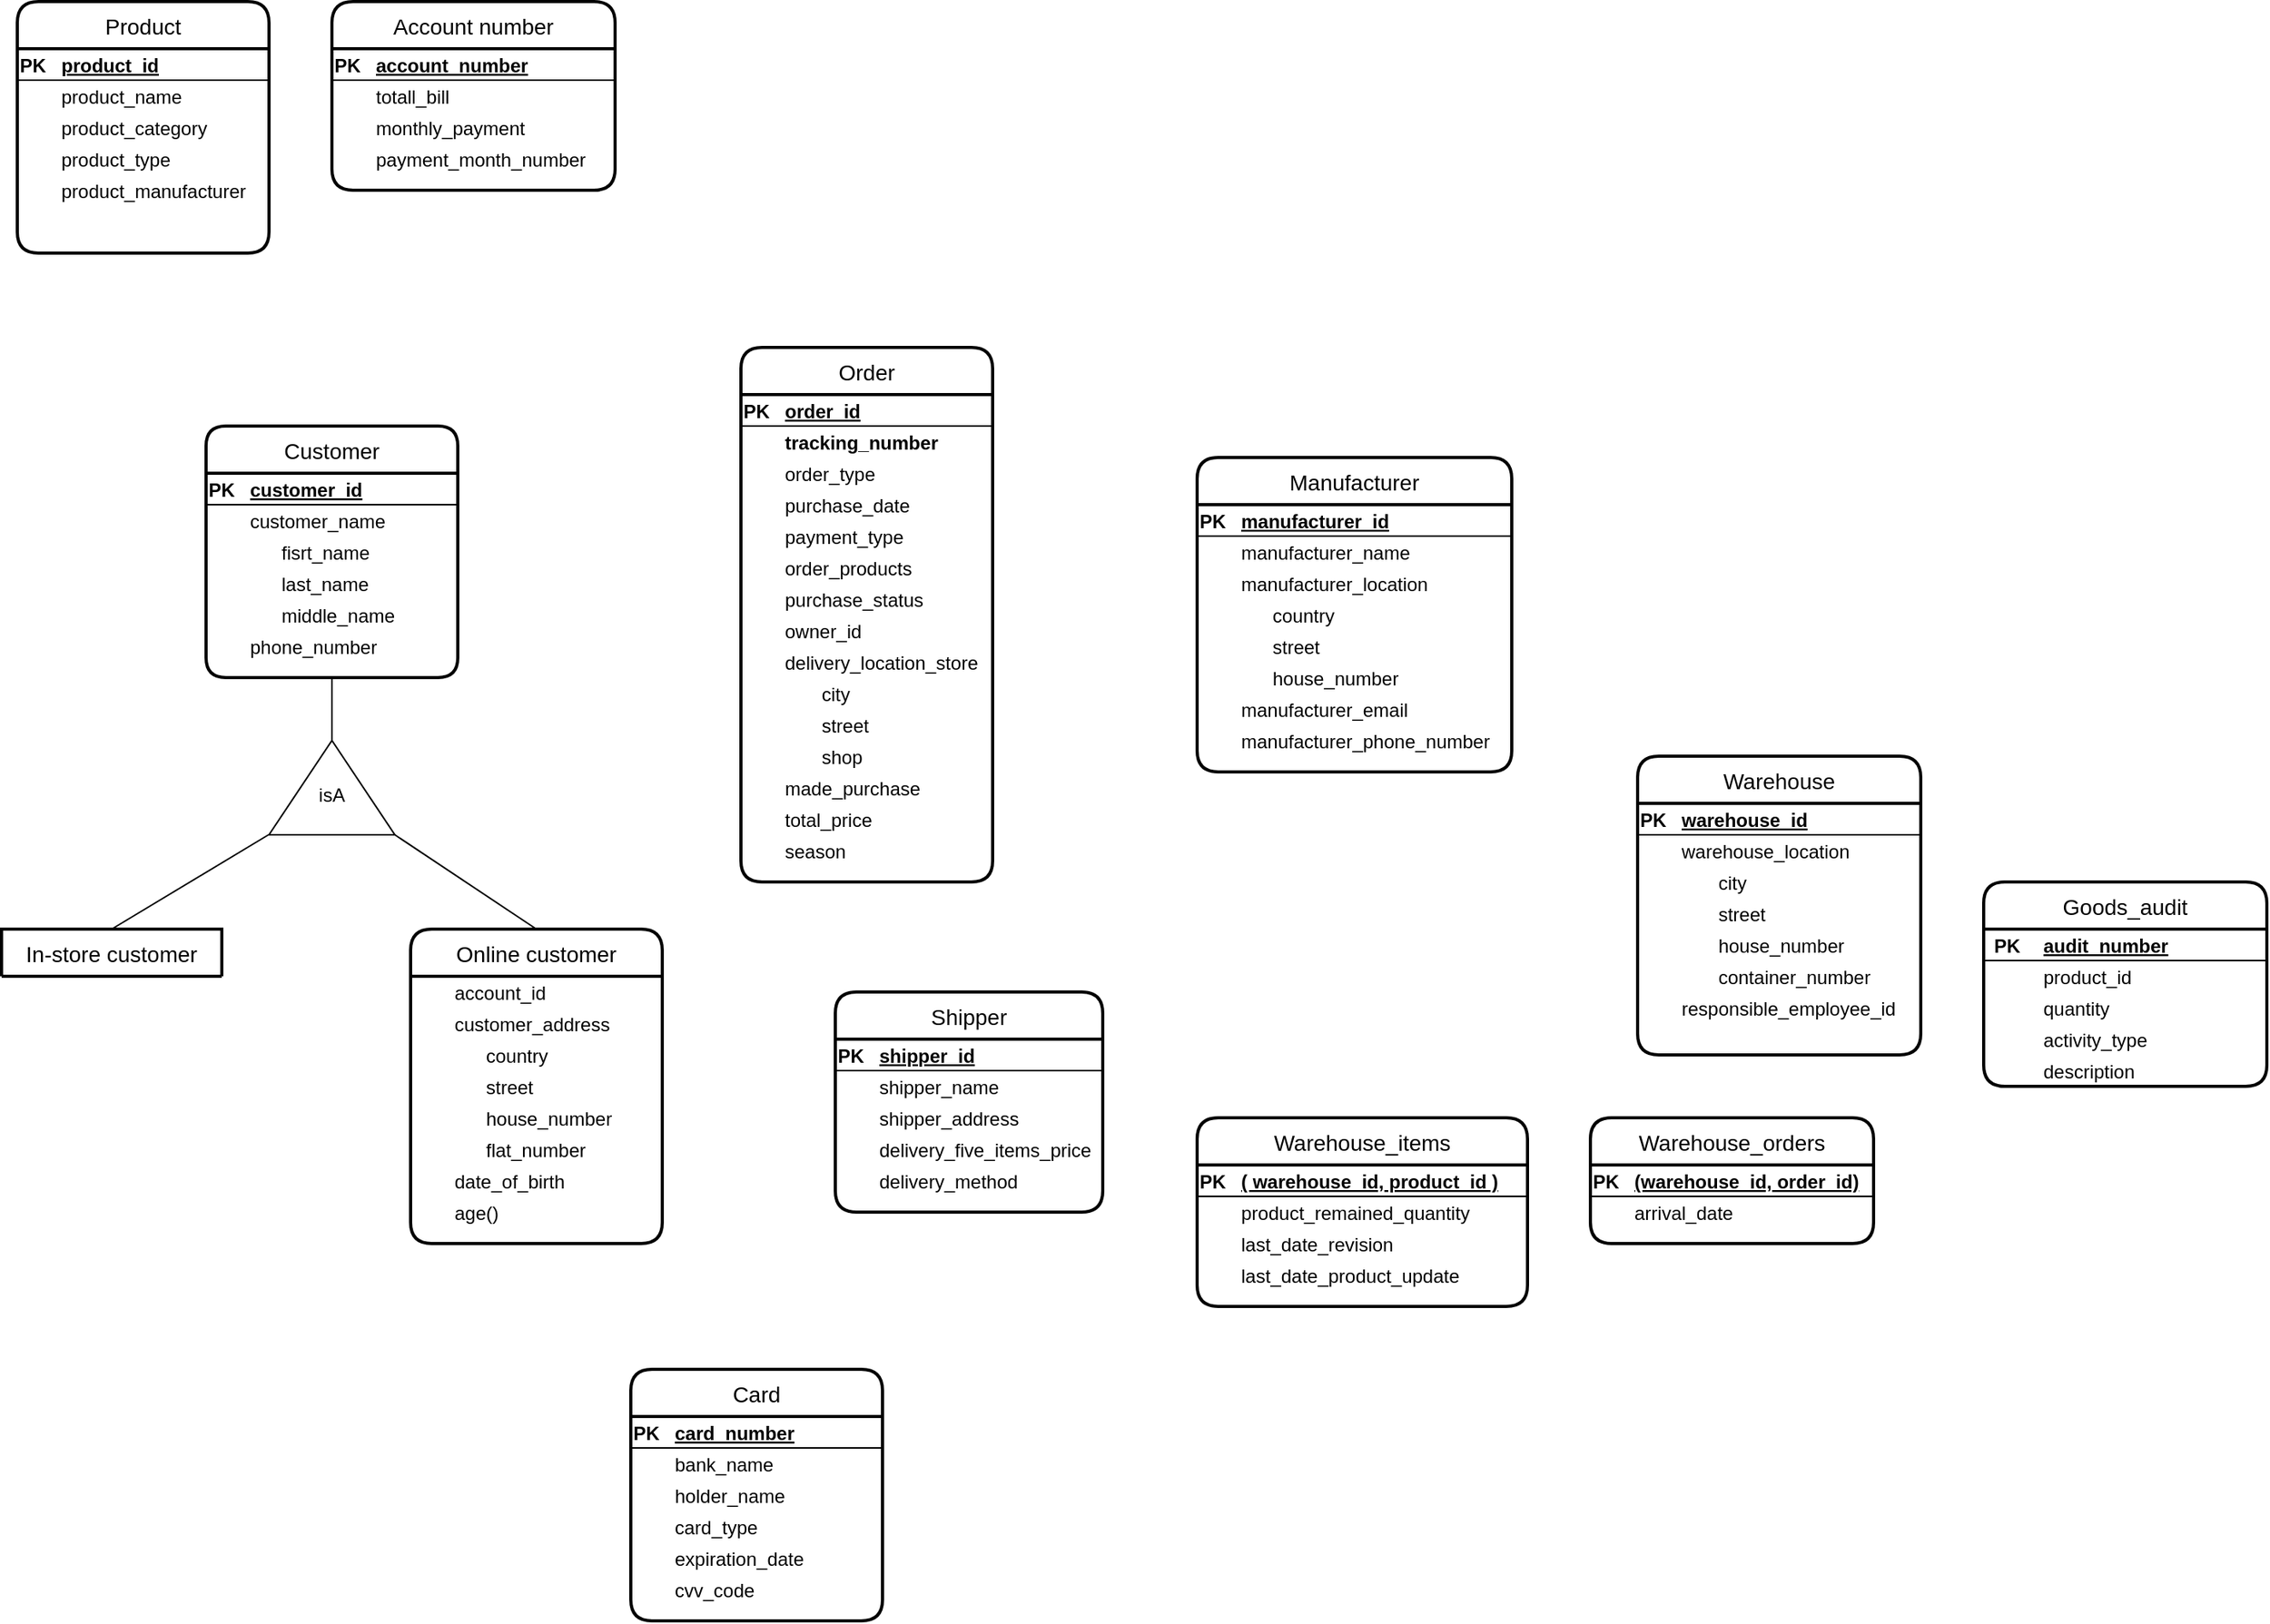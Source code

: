 <mxfile version="15.6.1" type="device"><diagram id="R2lEEEUBdFMjLlhIrx00" name="Page-1"><mxGraphModel dx="1221" dy="681" grid="1" gridSize="10" guides="1" tooltips="1" connect="1" arrows="1" fold="1" page="1" pageScale="1" pageWidth="850" pageHeight="1100" math="0" shadow="0" extFonts="Permanent Marker^https://fonts.googleapis.com/css?family=Permanent+Marker"><root><mxCell id="0"/><mxCell id="1" parent="0"/><object label="Customer" id="NlBeJWruS4rzN6W1AZY2-1"><mxCell style="swimlane;childLayout=stackLayout;horizontal=1;startSize=30;horizontalStack=0;rounded=1;fontSize=14;fontStyle=0;strokeWidth=2;resizeParent=0;resizeLast=1;shadow=0;dashed=0;align=center;direction=east;arcSize=14;" vertex="1" parent="1"><mxGeometry x="200" y="310" width="160" height="160" as="geometry"><mxRectangle x="160" y="370" width="70" height="30" as="alternateBounds"/></mxGeometry></mxCell></object><mxCell id="NlBeJWruS4rzN6W1AZY2-115" value="" style="shape=table;startSize=0;container=1;collapsible=1;childLayout=tableLayout;fixedRows=1;rowLines=0;fontStyle=0;align=center;resizeLast=1;strokeColor=none;fillColor=none;" vertex="1" parent="NlBeJWruS4rzN6W1AZY2-1"><mxGeometry y="30" width="160" height="130" as="geometry"/></mxCell><mxCell id="NlBeJWruS4rzN6W1AZY2-116" value="" style="shape=partialRectangle;collapsible=0;dropTarget=0;pointerEvents=0;fillColor=none;top=0;left=0;bottom=1;right=0;points=[[0,0.5],[1,0.5]];portConstraint=eastwest;" vertex="1" parent="NlBeJWruS4rzN6W1AZY2-115"><mxGeometry width="160" height="20" as="geometry"/></mxCell><mxCell id="NlBeJWruS4rzN6W1AZY2-117" value="PK" style="shape=partialRectangle;connectable=0;fillColor=none;top=0;left=0;bottom=0;right=0;fontStyle=1;overflow=hidden;" vertex="1" parent="NlBeJWruS4rzN6W1AZY2-116"><mxGeometry width="20" height="20" as="geometry"><mxRectangle width="20" height="20" as="alternateBounds"/></mxGeometry></mxCell><mxCell id="NlBeJWruS4rzN6W1AZY2-118" value="customer_id" style="shape=partialRectangle;connectable=0;fillColor=none;top=0;left=0;bottom=0;right=0;align=left;spacingLeft=6;fontStyle=5;overflow=hidden;" vertex="1" parent="NlBeJWruS4rzN6W1AZY2-116"><mxGeometry x="20" width="140" height="20" as="geometry"><mxRectangle width="140" height="20" as="alternateBounds"/></mxGeometry></mxCell><mxCell id="NlBeJWruS4rzN6W1AZY2-120" value="" style="shape=partialRectangle;collapsible=0;dropTarget=0;pointerEvents=0;fillColor=none;top=0;left=0;bottom=0;right=0;points=[[0,0.5],[1,0.5]];portConstraint=eastwest;" vertex="1" parent="NlBeJWruS4rzN6W1AZY2-115"><mxGeometry y="20" width="160" height="20" as="geometry"/></mxCell><mxCell id="NlBeJWruS4rzN6W1AZY2-121" value="" style="shape=partialRectangle;connectable=0;fillColor=none;top=0;left=0;bottom=0;right=0;editable=1;overflow=hidden;" vertex="1" parent="NlBeJWruS4rzN6W1AZY2-120"><mxGeometry width="20" height="20" as="geometry"><mxRectangle width="20" height="20" as="alternateBounds"/></mxGeometry></mxCell><mxCell id="NlBeJWruS4rzN6W1AZY2-122" value="customer_name" style="shape=partialRectangle;connectable=0;fillColor=none;top=0;left=0;bottom=0;right=0;align=left;spacingLeft=6;overflow=hidden;" vertex="1" parent="NlBeJWruS4rzN6W1AZY2-120"><mxGeometry x="20" width="140" height="20" as="geometry"><mxRectangle width="140" height="20" as="alternateBounds"/></mxGeometry></mxCell><mxCell id="NlBeJWruS4rzN6W1AZY2-125" value="" style="shape=partialRectangle;collapsible=0;dropTarget=0;pointerEvents=0;fillColor=none;top=0;left=0;bottom=0;right=0;points=[[0,0.5],[1,0.5]];portConstraint=eastwest;" vertex="1" parent="NlBeJWruS4rzN6W1AZY2-115"><mxGeometry y="40" width="160" height="20" as="geometry"/></mxCell><mxCell id="NlBeJWruS4rzN6W1AZY2-126" value="" style="shape=partialRectangle;connectable=0;fillColor=none;top=0;left=0;bottom=0;right=0;editable=1;overflow=hidden;" vertex="1" parent="NlBeJWruS4rzN6W1AZY2-125"><mxGeometry width="20" height="20" as="geometry"><mxRectangle width="20" height="20" as="alternateBounds"/></mxGeometry></mxCell><mxCell id="NlBeJWruS4rzN6W1AZY2-127" value="      fisrt_name" style="shape=partialRectangle;connectable=0;fillColor=none;top=0;left=0;bottom=0;right=0;align=left;spacingLeft=6;overflow=hidden;" vertex="1" parent="NlBeJWruS4rzN6W1AZY2-125"><mxGeometry x="20" width="140" height="20" as="geometry"><mxRectangle width="140" height="20" as="alternateBounds"/></mxGeometry></mxCell><mxCell id="NlBeJWruS4rzN6W1AZY2-129" value="" style="shape=partialRectangle;collapsible=0;dropTarget=0;pointerEvents=0;fillColor=none;top=0;left=0;bottom=0;right=0;points=[[0,0.5],[1,0.5]];portConstraint=eastwest;" vertex="1" parent="NlBeJWruS4rzN6W1AZY2-115"><mxGeometry y="60" width="160" height="20" as="geometry"/></mxCell><mxCell id="NlBeJWruS4rzN6W1AZY2-130" value="" style="shape=partialRectangle;connectable=0;fillColor=none;top=0;left=0;bottom=0;right=0;editable=1;overflow=hidden;" vertex="1" parent="NlBeJWruS4rzN6W1AZY2-129"><mxGeometry width="20" height="20" as="geometry"><mxRectangle width="20" height="20" as="alternateBounds"/></mxGeometry></mxCell><mxCell id="NlBeJWruS4rzN6W1AZY2-131" value="      last_name" style="shape=partialRectangle;connectable=0;fillColor=none;top=0;left=0;bottom=0;right=0;align=left;spacingLeft=6;overflow=hidden;" vertex="1" parent="NlBeJWruS4rzN6W1AZY2-129"><mxGeometry x="20" width="140" height="20" as="geometry"><mxRectangle width="140" height="20" as="alternateBounds"/></mxGeometry></mxCell><mxCell id="NlBeJWruS4rzN6W1AZY2-136" value="" style="shape=partialRectangle;collapsible=0;dropTarget=0;pointerEvents=0;fillColor=none;top=0;left=0;bottom=0;right=0;points=[[0,0.5],[1,0.5]];portConstraint=eastwest;" vertex="1" parent="NlBeJWruS4rzN6W1AZY2-115"><mxGeometry y="80" width="160" height="20" as="geometry"/></mxCell><mxCell id="NlBeJWruS4rzN6W1AZY2-137" value="" style="shape=partialRectangle;connectable=0;fillColor=none;top=0;left=0;bottom=0;right=0;editable=1;overflow=hidden;" vertex="1" parent="NlBeJWruS4rzN6W1AZY2-136"><mxGeometry width="20" height="20" as="geometry"><mxRectangle width="20" height="20" as="alternateBounds"/></mxGeometry></mxCell><mxCell id="NlBeJWruS4rzN6W1AZY2-138" value="      middle_name" style="shape=partialRectangle;connectable=0;fillColor=none;top=0;left=0;bottom=0;right=0;align=left;spacingLeft=6;overflow=hidden;" vertex="1" parent="NlBeJWruS4rzN6W1AZY2-136"><mxGeometry x="20" width="140" height="20" as="geometry"><mxRectangle width="140" height="20" as="alternateBounds"/></mxGeometry></mxCell><mxCell id="NlBeJWruS4rzN6W1AZY2-175" value="" style="shape=partialRectangle;collapsible=0;dropTarget=0;pointerEvents=0;fillColor=none;top=0;left=0;bottom=0;right=0;points=[[0,0.5],[1,0.5]];portConstraint=eastwest;" vertex="1" parent="NlBeJWruS4rzN6W1AZY2-115"><mxGeometry y="100" width="160" height="20" as="geometry"/></mxCell><mxCell id="NlBeJWruS4rzN6W1AZY2-176" value="" style="shape=partialRectangle;connectable=0;fillColor=none;top=0;left=0;bottom=0;right=0;editable=1;overflow=hidden;" vertex="1" parent="NlBeJWruS4rzN6W1AZY2-175"><mxGeometry width="20" height="20" as="geometry"><mxRectangle width="20" height="20" as="alternateBounds"/></mxGeometry></mxCell><mxCell id="NlBeJWruS4rzN6W1AZY2-177" value="phone_number" style="shape=partialRectangle;connectable=0;fillColor=none;top=0;left=0;bottom=0;right=0;align=left;spacingLeft=6;overflow=hidden;" vertex="1" parent="NlBeJWruS4rzN6W1AZY2-175"><mxGeometry x="20" width="140" height="20" as="geometry"><mxRectangle width="140" height="20" as="alternateBounds"/></mxGeometry></mxCell><mxCell id="NlBeJWruS4rzN6W1AZY2-5" value="In-store customer" style="swimlane;childLayout=stackLayout;horizontal=1;startSize=30;horizontalStack=0;rounded=1;fontSize=14;fontStyle=0;strokeWidth=2;resizeParent=0;resizeLast=1;shadow=0;dashed=0;align=center;" vertex="1" collapsed="1" parent="1"><mxGeometry x="70" y="630" width="140" height="30" as="geometry"><mxRectangle x="50" y="490" width="160" height="120" as="alternateBounds"/></mxGeometry></mxCell><mxCell id="NlBeJWruS4rzN6W1AZY2-7" value="Online customer" style="swimlane;childLayout=stackLayout;horizontal=1;startSize=30;horizontalStack=0;rounded=1;fontSize=14;fontStyle=0;strokeWidth=2;resizeParent=0;resizeLast=1;shadow=0;dashed=0;align=center;" vertex="1" parent="1"><mxGeometry x="330" y="630" width="160" height="200" as="geometry"><mxRectangle x="250" y="490" width="150" height="30" as="alternateBounds"/></mxGeometry></mxCell><mxCell id="NlBeJWruS4rzN6W1AZY2-139" value="" style="shape=table;startSize=0;container=1;collapsible=1;childLayout=tableLayout;fixedRows=1;rowLines=0;fontStyle=0;align=center;resizeLast=1;strokeColor=none;fillColor=none;" vertex="1" parent="NlBeJWruS4rzN6W1AZY2-7"><mxGeometry y="30" width="160" height="170" as="geometry"/></mxCell><mxCell id="NlBeJWruS4rzN6W1AZY2-171" value="" style="shape=partialRectangle;collapsible=0;dropTarget=0;pointerEvents=0;fillColor=none;top=0;left=0;bottom=0;right=0;points=[[0,0.5],[1,0.5]];portConstraint=eastwest;" vertex="1" parent="NlBeJWruS4rzN6W1AZY2-139"><mxGeometry width="160" height="20" as="geometry"/></mxCell><mxCell id="NlBeJWruS4rzN6W1AZY2-172" value="" style="shape=partialRectangle;connectable=0;fillColor=none;top=0;left=0;bottom=0;right=0;editable=1;overflow=hidden;" vertex="1" parent="NlBeJWruS4rzN6W1AZY2-171"><mxGeometry width="20" height="20" as="geometry"><mxRectangle width="20" height="20" as="alternateBounds"/></mxGeometry></mxCell><mxCell id="NlBeJWruS4rzN6W1AZY2-173" value="account_id" style="shape=partialRectangle;connectable=0;fillColor=none;top=0;left=0;bottom=0;right=0;align=left;spacingLeft=6;overflow=hidden;" vertex="1" parent="NlBeJWruS4rzN6W1AZY2-171"><mxGeometry x="20" width="140" height="20" as="geometry"><mxRectangle width="140" height="20" as="alternateBounds"/></mxGeometry></mxCell><mxCell id="NlBeJWruS4rzN6W1AZY2-140" value="" style="shape=partialRectangle;collapsible=0;dropTarget=0;pointerEvents=0;fillColor=none;top=0;left=0;bottom=0;right=0;points=[[0,0.5],[1,0.5]];portConstraint=eastwest;" vertex="1" parent="NlBeJWruS4rzN6W1AZY2-139"><mxGeometry y="20" width="160" height="20" as="geometry"/></mxCell><mxCell id="NlBeJWruS4rzN6W1AZY2-141" value="" style="shape=partialRectangle;connectable=0;fillColor=none;top=0;left=0;bottom=0;right=0;editable=1;overflow=hidden;" vertex="1" parent="NlBeJWruS4rzN6W1AZY2-140"><mxGeometry width="20" height="20" as="geometry"><mxRectangle width="20" height="20" as="alternateBounds"/></mxGeometry></mxCell><mxCell id="NlBeJWruS4rzN6W1AZY2-142" value="customer_address" style="shape=partialRectangle;connectable=0;fillColor=none;top=0;left=0;bottom=0;right=0;align=left;spacingLeft=6;overflow=hidden;" vertex="1" parent="NlBeJWruS4rzN6W1AZY2-140"><mxGeometry x="20" width="140" height="20" as="geometry"><mxRectangle width="140" height="20" as="alternateBounds"/></mxGeometry></mxCell><mxCell id="NlBeJWruS4rzN6W1AZY2-159" value="" style="shape=partialRectangle;collapsible=0;dropTarget=0;pointerEvents=0;fillColor=none;top=0;left=0;bottom=0;right=0;points=[[0,0.5],[1,0.5]];portConstraint=eastwest;" vertex="1" parent="NlBeJWruS4rzN6W1AZY2-139"><mxGeometry y="40" width="160" height="20" as="geometry"/></mxCell><mxCell id="NlBeJWruS4rzN6W1AZY2-160" value="" style="shape=partialRectangle;connectable=0;fillColor=none;top=0;left=0;bottom=0;right=0;editable=1;overflow=hidden;" vertex="1" parent="NlBeJWruS4rzN6W1AZY2-159"><mxGeometry width="20" height="20" as="geometry"><mxRectangle width="20" height="20" as="alternateBounds"/></mxGeometry></mxCell><mxCell id="NlBeJWruS4rzN6W1AZY2-161" value="      country" style="shape=partialRectangle;connectable=0;fillColor=none;top=0;left=0;bottom=0;right=0;align=left;spacingLeft=6;overflow=hidden;" vertex="1" parent="NlBeJWruS4rzN6W1AZY2-159"><mxGeometry x="20" width="140" height="20" as="geometry"><mxRectangle width="140" height="20" as="alternateBounds"/></mxGeometry></mxCell><mxCell id="NlBeJWruS4rzN6W1AZY2-144" value="" style="shape=partialRectangle;collapsible=0;dropTarget=0;pointerEvents=0;fillColor=none;top=0;left=0;bottom=0;right=0;points=[[0,0.5],[1,0.5]];portConstraint=eastwest;" vertex="1" parent="NlBeJWruS4rzN6W1AZY2-139"><mxGeometry y="60" width="160" height="20" as="geometry"/></mxCell><mxCell id="NlBeJWruS4rzN6W1AZY2-145" value="" style="shape=partialRectangle;connectable=0;fillColor=none;top=0;left=0;bottom=0;right=0;editable=1;overflow=hidden;" vertex="1" parent="NlBeJWruS4rzN6W1AZY2-144"><mxGeometry width="20" height="20" as="geometry"><mxRectangle width="20" height="20" as="alternateBounds"/></mxGeometry></mxCell><mxCell id="NlBeJWruS4rzN6W1AZY2-146" value="      street" style="shape=partialRectangle;connectable=0;fillColor=none;top=0;left=0;bottom=0;right=0;align=left;spacingLeft=6;overflow=hidden;" vertex="1" parent="NlBeJWruS4rzN6W1AZY2-144"><mxGeometry x="20" width="140" height="20" as="geometry"><mxRectangle width="140" height="20" as="alternateBounds"/></mxGeometry></mxCell><mxCell id="NlBeJWruS4rzN6W1AZY2-151" value="" style="shape=partialRectangle;collapsible=0;dropTarget=0;pointerEvents=0;fillColor=none;top=0;left=0;bottom=0;right=0;points=[[0,0.5],[1,0.5]];portConstraint=eastwest;" vertex="1" parent="NlBeJWruS4rzN6W1AZY2-139"><mxGeometry y="80" width="160" height="20" as="geometry"/></mxCell><mxCell id="NlBeJWruS4rzN6W1AZY2-152" value="" style="shape=partialRectangle;connectable=0;fillColor=none;top=0;left=0;bottom=0;right=0;editable=1;overflow=hidden;" vertex="1" parent="NlBeJWruS4rzN6W1AZY2-151"><mxGeometry width="20" height="20" as="geometry"><mxRectangle width="20" height="20" as="alternateBounds"/></mxGeometry></mxCell><mxCell id="NlBeJWruS4rzN6W1AZY2-153" value="      house_number" style="shape=partialRectangle;connectable=0;fillColor=none;top=0;left=0;bottom=0;right=0;align=left;spacingLeft=6;overflow=hidden;" vertex="1" parent="NlBeJWruS4rzN6W1AZY2-151"><mxGeometry x="20" width="140" height="20" as="geometry"><mxRectangle width="140" height="20" as="alternateBounds"/></mxGeometry></mxCell><mxCell id="NlBeJWruS4rzN6W1AZY2-155" value="" style="shape=partialRectangle;collapsible=0;dropTarget=0;pointerEvents=0;fillColor=none;top=0;left=0;bottom=0;right=0;points=[[0,0.5],[1,0.5]];portConstraint=eastwest;" vertex="1" parent="NlBeJWruS4rzN6W1AZY2-139"><mxGeometry y="100" width="160" height="20" as="geometry"/></mxCell><mxCell id="NlBeJWruS4rzN6W1AZY2-156" value="" style="shape=partialRectangle;connectable=0;fillColor=none;top=0;left=0;bottom=0;right=0;editable=1;overflow=hidden;" vertex="1" parent="NlBeJWruS4rzN6W1AZY2-155"><mxGeometry width="20" height="20" as="geometry"><mxRectangle width="20" height="20" as="alternateBounds"/></mxGeometry></mxCell><mxCell id="NlBeJWruS4rzN6W1AZY2-157" value="      flat_number" style="shape=partialRectangle;connectable=0;fillColor=none;top=0;left=0;bottom=0;right=0;align=left;spacingLeft=6;overflow=hidden;" vertex="1" parent="NlBeJWruS4rzN6W1AZY2-155"><mxGeometry x="20" width="140" height="20" as="geometry"><mxRectangle width="140" height="20" as="alternateBounds"/></mxGeometry></mxCell><mxCell id="NlBeJWruS4rzN6W1AZY2-163" value="" style="shape=partialRectangle;collapsible=0;dropTarget=0;pointerEvents=0;fillColor=none;top=0;left=0;bottom=0;right=0;points=[[0,0.5],[1,0.5]];portConstraint=eastwest;" vertex="1" parent="NlBeJWruS4rzN6W1AZY2-139"><mxGeometry y="120" width="160" height="20" as="geometry"/></mxCell><mxCell id="NlBeJWruS4rzN6W1AZY2-164" value="" style="shape=partialRectangle;connectable=0;fillColor=none;top=0;left=0;bottom=0;right=0;editable=1;overflow=hidden;" vertex="1" parent="NlBeJWruS4rzN6W1AZY2-163"><mxGeometry width="20" height="20" as="geometry"><mxRectangle width="20" height="20" as="alternateBounds"/></mxGeometry></mxCell><mxCell id="NlBeJWruS4rzN6W1AZY2-165" value="date_of_birth" style="shape=partialRectangle;connectable=0;fillColor=none;top=0;left=0;bottom=0;right=0;align=left;spacingLeft=6;overflow=hidden;" vertex="1" parent="NlBeJWruS4rzN6W1AZY2-163"><mxGeometry x="20" width="140" height="20" as="geometry"><mxRectangle width="140" height="20" as="alternateBounds"/></mxGeometry></mxCell><mxCell id="NlBeJWruS4rzN6W1AZY2-167" value="" style="shape=partialRectangle;collapsible=0;dropTarget=0;pointerEvents=0;fillColor=none;top=0;left=0;bottom=0;right=0;points=[[0,0.5],[1,0.5]];portConstraint=eastwest;" vertex="1" parent="NlBeJWruS4rzN6W1AZY2-139"><mxGeometry y="140" width="160" height="20" as="geometry"/></mxCell><mxCell id="NlBeJWruS4rzN6W1AZY2-168" value="" style="shape=partialRectangle;connectable=0;fillColor=none;top=0;left=0;bottom=0;right=0;editable=1;overflow=hidden;" vertex="1" parent="NlBeJWruS4rzN6W1AZY2-167"><mxGeometry width="20" height="20" as="geometry"><mxRectangle width="20" height="20" as="alternateBounds"/></mxGeometry></mxCell><mxCell id="NlBeJWruS4rzN6W1AZY2-169" value="age()" style="shape=partialRectangle;connectable=0;fillColor=none;top=0;left=0;bottom=0;right=0;align=left;spacingLeft=6;overflow=hidden;" vertex="1" parent="NlBeJWruS4rzN6W1AZY2-167"><mxGeometry x="20" width="140" height="20" as="geometry"><mxRectangle width="140" height="20" as="alternateBounds"/></mxGeometry></mxCell><mxCell id="NlBeJWruS4rzN6W1AZY2-10" value="Product" style="swimlane;childLayout=stackLayout;horizontal=1;startSize=30;horizontalStack=0;rounded=1;fontSize=14;fontStyle=0;strokeWidth=2;resizeParent=0;resizeLast=1;shadow=0;dashed=0;align=center;" vertex="1" parent="1"><mxGeometry x="80" y="40" width="160" height="160" as="geometry"><mxRectangle x="470" y="70" width="90" height="30" as="alternateBounds"/></mxGeometry></mxCell><mxCell id="NlBeJWruS4rzN6W1AZY2-32" value="" style="shape=table;startSize=0;container=1;collapsible=1;childLayout=tableLayout;fixedRows=1;rowLines=0;fontStyle=0;align=center;resizeLast=1;strokeColor=none;fillColor=none;" vertex="1" parent="NlBeJWruS4rzN6W1AZY2-10"><mxGeometry y="30" width="160" height="130" as="geometry"/></mxCell><mxCell id="NlBeJWruS4rzN6W1AZY2-33" value="" style="shape=partialRectangle;collapsible=0;dropTarget=0;pointerEvents=0;fillColor=none;top=0;left=0;bottom=1;right=0;points=[[0,0.5],[1,0.5]];portConstraint=eastwest;" vertex="1" parent="NlBeJWruS4rzN6W1AZY2-32"><mxGeometry width="160" height="20" as="geometry"/></mxCell><mxCell id="NlBeJWruS4rzN6W1AZY2-34" value="PK" style="shape=partialRectangle;connectable=0;fillColor=none;top=0;left=0;bottom=0;right=0;fontStyle=1;overflow=hidden;" vertex="1" parent="NlBeJWruS4rzN6W1AZY2-33"><mxGeometry width="20" height="20" as="geometry"><mxRectangle width="20" height="20" as="alternateBounds"/></mxGeometry></mxCell><mxCell id="NlBeJWruS4rzN6W1AZY2-35" value="product_id" style="shape=partialRectangle;connectable=0;fillColor=none;top=0;left=0;bottom=0;right=0;align=left;spacingLeft=6;fontStyle=5;overflow=hidden;" vertex="1" parent="NlBeJWruS4rzN6W1AZY2-33"><mxGeometry x="20" width="140" height="20" as="geometry"><mxRectangle width="140" height="20" as="alternateBounds"/></mxGeometry></mxCell><mxCell id="NlBeJWruS4rzN6W1AZY2-39" value="" style="shape=partialRectangle;collapsible=0;dropTarget=0;pointerEvents=0;fillColor=none;top=0;left=0;bottom=0;right=0;points=[[0,0.5],[1,0.5]];portConstraint=eastwest;" vertex="1" parent="NlBeJWruS4rzN6W1AZY2-32"><mxGeometry y="20" width="160" height="20" as="geometry"/></mxCell><mxCell id="NlBeJWruS4rzN6W1AZY2-40" value="" style="shape=partialRectangle;connectable=0;fillColor=none;top=0;left=0;bottom=0;right=0;editable=1;overflow=hidden;" vertex="1" parent="NlBeJWruS4rzN6W1AZY2-39"><mxGeometry width="20" height="20" as="geometry"><mxRectangle width="20" height="20" as="alternateBounds"/></mxGeometry></mxCell><mxCell id="NlBeJWruS4rzN6W1AZY2-41" value="product_name" style="shape=partialRectangle;connectable=0;fillColor=none;top=0;left=0;bottom=0;right=0;align=left;spacingLeft=6;overflow=hidden;" vertex="1" parent="NlBeJWruS4rzN6W1AZY2-39"><mxGeometry x="20" width="140" height="20" as="geometry"><mxRectangle width="140" height="20" as="alternateBounds"/></mxGeometry></mxCell><mxCell id="NlBeJWruS4rzN6W1AZY2-43" value="" style="shape=partialRectangle;collapsible=0;dropTarget=0;pointerEvents=0;fillColor=none;top=0;left=0;bottom=0;right=0;points=[[0,0.5],[1,0.5]];portConstraint=eastwest;" vertex="1" parent="NlBeJWruS4rzN6W1AZY2-32"><mxGeometry y="40" width="160" height="20" as="geometry"/></mxCell><mxCell id="NlBeJWruS4rzN6W1AZY2-44" value="" style="shape=partialRectangle;connectable=0;fillColor=none;top=0;left=0;bottom=0;right=0;editable=1;overflow=hidden;" vertex="1" parent="NlBeJWruS4rzN6W1AZY2-43"><mxGeometry width="20" height="20" as="geometry"><mxRectangle width="20" height="20" as="alternateBounds"/></mxGeometry></mxCell><mxCell id="NlBeJWruS4rzN6W1AZY2-45" value="product_category" style="shape=partialRectangle;connectable=0;fillColor=none;top=0;left=0;bottom=0;right=0;align=left;spacingLeft=6;overflow=hidden;" vertex="1" parent="NlBeJWruS4rzN6W1AZY2-43"><mxGeometry x="20" width="140" height="20" as="geometry"><mxRectangle width="140" height="20" as="alternateBounds"/></mxGeometry></mxCell><mxCell id="NlBeJWruS4rzN6W1AZY2-49" value="" style="shape=partialRectangle;collapsible=0;dropTarget=0;pointerEvents=0;fillColor=none;top=0;left=0;bottom=0;right=0;points=[[0,0.5],[1,0.5]];portConstraint=eastwest;" vertex="1" parent="NlBeJWruS4rzN6W1AZY2-32"><mxGeometry y="60" width="160" height="20" as="geometry"/></mxCell><mxCell id="NlBeJWruS4rzN6W1AZY2-50" value="" style="shape=partialRectangle;connectable=0;fillColor=none;top=0;left=0;bottom=0;right=0;editable=1;overflow=hidden;" vertex="1" parent="NlBeJWruS4rzN6W1AZY2-49"><mxGeometry width="20" height="20" as="geometry"><mxRectangle width="20" height="20" as="alternateBounds"/></mxGeometry></mxCell><mxCell id="NlBeJWruS4rzN6W1AZY2-51" value="product_type" style="shape=partialRectangle;connectable=0;fillColor=none;top=0;left=0;bottom=0;right=0;align=left;spacingLeft=6;overflow=hidden;" vertex="1" parent="NlBeJWruS4rzN6W1AZY2-49"><mxGeometry x="20" width="140" height="20" as="geometry"><mxRectangle width="140" height="20" as="alternateBounds"/></mxGeometry></mxCell><mxCell id="NlBeJWruS4rzN6W1AZY2-53" value="" style="shape=partialRectangle;collapsible=0;dropTarget=0;pointerEvents=0;fillColor=none;top=0;left=0;bottom=0;right=0;points=[[0,0.5],[1,0.5]];portConstraint=eastwest;" vertex="1" parent="NlBeJWruS4rzN6W1AZY2-32"><mxGeometry y="80" width="160" height="20" as="geometry"/></mxCell><mxCell id="NlBeJWruS4rzN6W1AZY2-54" value="" style="shape=partialRectangle;connectable=0;fillColor=none;top=0;left=0;bottom=0;right=0;editable=1;overflow=hidden;" vertex="1" parent="NlBeJWruS4rzN6W1AZY2-53"><mxGeometry width="20" height="20" as="geometry"><mxRectangle width="20" height="20" as="alternateBounds"/></mxGeometry></mxCell><mxCell id="NlBeJWruS4rzN6W1AZY2-55" value="product_manufacturer" style="shape=partialRectangle;connectable=0;fillColor=none;top=0;left=0;bottom=0;right=0;align=left;spacingLeft=6;overflow=hidden;" vertex="1" parent="NlBeJWruS4rzN6W1AZY2-53"><mxGeometry x="20" width="140" height="20" as="geometry"><mxRectangle width="140" height="20" as="alternateBounds"/></mxGeometry></mxCell><mxCell id="NlBeJWruS4rzN6W1AZY2-12" value="Account number" style="swimlane;childLayout=stackLayout;horizontal=1;startSize=30;horizontalStack=0;rounded=1;fontSize=14;fontStyle=0;strokeWidth=2;resizeParent=0;resizeLast=1;shadow=0;dashed=0;align=center;" vertex="1" parent="1"><mxGeometry x="280" y="40" width="180" height="120" as="geometry"><mxRectangle x="300" y="110" width="130" height="30" as="alternateBounds"/></mxGeometry></mxCell><mxCell id="NlBeJWruS4rzN6W1AZY2-77" value="" style="shape=table;startSize=0;container=1;collapsible=1;childLayout=tableLayout;fixedRows=1;rowLines=0;fontStyle=0;align=center;resizeLast=1;strokeColor=none;fillColor=none;" vertex="1" parent="NlBeJWruS4rzN6W1AZY2-12"><mxGeometry y="30" width="180" height="90" as="geometry"/></mxCell><mxCell id="NlBeJWruS4rzN6W1AZY2-78" value="" style="shape=partialRectangle;collapsible=0;dropTarget=0;pointerEvents=0;fillColor=none;top=0;left=0;bottom=1;right=0;points=[[0,0.5],[1,0.5]];portConstraint=eastwest;" vertex="1" parent="NlBeJWruS4rzN6W1AZY2-77"><mxGeometry width="180" height="20" as="geometry"/></mxCell><mxCell id="NlBeJWruS4rzN6W1AZY2-79" value="PK" style="shape=partialRectangle;connectable=0;fillColor=none;top=0;left=0;bottom=0;right=0;fontStyle=1;overflow=hidden;" vertex="1" parent="NlBeJWruS4rzN6W1AZY2-78"><mxGeometry width="20" height="20" as="geometry"><mxRectangle width="20" height="20" as="alternateBounds"/></mxGeometry></mxCell><mxCell id="NlBeJWruS4rzN6W1AZY2-80" value="account_number" style="shape=partialRectangle;connectable=0;fillColor=none;top=0;left=0;bottom=0;right=0;align=left;spacingLeft=6;fontStyle=5;overflow=hidden;" vertex="1" parent="NlBeJWruS4rzN6W1AZY2-78"><mxGeometry x="20" width="160" height="20" as="geometry"><mxRectangle width="160" height="20" as="alternateBounds"/></mxGeometry></mxCell><mxCell id="NlBeJWruS4rzN6W1AZY2-74" value="" style="shape=partialRectangle;collapsible=0;dropTarget=0;pointerEvents=0;fillColor=none;top=0;left=0;bottom=0;right=0;points=[[0,0.5],[1,0.5]];portConstraint=eastwest;" vertex="1" parent="NlBeJWruS4rzN6W1AZY2-77"><mxGeometry y="20" width="180" height="20" as="geometry"/></mxCell><mxCell id="NlBeJWruS4rzN6W1AZY2-75" value="" style="shape=partialRectangle;connectable=0;fillColor=none;top=0;left=0;bottom=0;right=0;editable=1;overflow=hidden;" vertex="1" parent="NlBeJWruS4rzN6W1AZY2-74"><mxGeometry width="20" height="20" as="geometry"><mxRectangle width="20" height="20" as="alternateBounds"/></mxGeometry></mxCell><mxCell id="NlBeJWruS4rzN6W1AZY2-76" value="totall_bill" style="shape=partialRectangle;connectable=0;fillColor=none;top=0;left=0;bottom=0;right=0;align=left;spacingLeft=6;overflow=hidden;" vertex="1" parent="NlBeJWruS4rzN6W1AZY2-74"><mxGeometry x="20" width="160" height="20" as="geometry"><mxRectangle width="160" height="20" as="alternateBounds"/></mxGeometry></mxCell><mxCell id="NlBeJWruS4rzN6W1AZY2-82" value="" style="shape=partialRectangle;collapsible=0;dropTarget=0;pointerEvents=0;fillColor=none;top=0;left=0;bottom=0;right=0;points=[[0,0.5],[1,0.5]];portConstraint=eastwest;" vertex="1" parent="NlBeJWruS4rzN6W1AZY2-77"><mxGeometry y="40" width="180" height="20" as="geometry"/></mxCell><mxCell id="NlBeJWruS4rzN6W1AZY2-83" value="" style="shape=partialRectangle;connectable=0;fillColor=none;top=0;left=0;bottom=0;right=0;editable=1;overflow=hidden;" vertex="1" parent="NlBeJWruS4rzN6W1AZY2-82"><mxGeometry width="20" height="20" as="geometry"><mxRectangle width="20" height="20" as="alternateBounds"/></mxGeometry></mxCell><mxCell id="NlBeJWruS4rzN6W1AZY2-84" value="monthly_payment" style="shape=partialRectangle;connectable=0;fillColor=none;top=0;left=0;bottom=0;right=0;align=left;spacingLeft=6;overflow=hidden;" vertex="1" parent="NlBeJWruS4rzN6W1AZY2-82"><mxGeometry x="20" width="160" height="20" as="geometry"><mxRectangle width="160" height="20" as="alternateBounds"/></mxGeometry></mxCell><mxCell id="NlBeJWruS4rzN6W1AZY2-86" value="" style="shape=partialRectangle;collapsible=0;dropTarget=0;pointerEvents=0;fillColor=none;top=0;left=0;bottom=0;right=0;points=[[0,0.5],[1,0.5]];portConstraint=eastwest;" vertex="1" parent="NlBeJWruS4rzN6W1AZY2-77"><mxGeometry y="60" width="180" height="20" as="geometry"/></mxCell><mxCell id="NlBeJWruS4rzN6W1AZY2-87" value="" style="shape=partialRectangle;connectable=0;fillColor=none;top=0;left=0;bottom=0;right=0;editable=1;overflow=hidden;" vertex="1" parent="NlBeJWruS4rzN6W1AZY2-86"><mxGeometry width="20" height="20" as="geometry"><mxRectangle width="20" height="20" as="alternateBounds"/></mxGeometry></mxCell><mxCell id="NlBeJWruS4rzN6W1AZY2-88" value="payment_month_number" style="shape=partialRectangle;connectable=0;fillColor=none;top=0;left=0;bottom=0;right=0;align=left;spacingLeft=6;overflow=hidden;" vertex="1" parent="NlBeJWruS4rzN6W1AZY2-86"><mxGeometry x="20" width="160" height="20" as="geometry"><mxRectangle width="160" height="20" as="alternateBounds"/></mxGeometry></mxCell><mxCell id="NlBeJWruS4rzN6W1AZY2-14" value="Shipper" style="swimlane;childLayout=stackLayout;horizontal=1;startSize=30;horizontalStack=0;rounded=1;fontSize=14;fontStyle=0;strokeWidth=2;resizeParent=0;resizeLast=1;shadow=0;dashed=0;align=center;" vertex="1" parent="1"><mxGeometry x="600" y="670" width="170" height="140" as="geometry"><mxRectangle x="780" y="180" width="80" height="30" as="alternateBounds"/></mxGeometry></mxCell><mxCell id="NlBeJWruS4rzN6W1AZY2-346" value="" style="shape=table;startSize=0;container=1;collapsible=1;childLayout=tableLayout;fixedRows=1;rowLines=0;fontStyle=0;align=center;resizeLast=1;strokeColor=none;fillColor=none;" vertex="1" parent="NlBeJWruS4rzN6W1AZY2-14"><mxGeometry y="30" width="170" height="110" as="geometry"/></mxCell><mxCell id="NlBeJWruS4rzN6W1AZY2-347" value="" style="shape=partialRectangle;collapsible=0;dropTarget=0;pointerEvents=0;fillColor=none;top=0;left=0;bottom=1;right=0;points=[[0,0.5],[1,0.5]];portConstraint=eastwest;" vertex="1" parent="NlBeJWruS4rzN6W1AZY2-346"><mxGeometry width="170" height="20" as="geometry"/></mxCell><mxCell id="NlBeJWruS4rzN6W1AZY2-348" value="PK" style="shape=partialRectangle;connectable=0;fillColor=none;top=0;left=0;bottom=0;right=0;fontStyle=1;overflow=hidden;" vertex="1" parent="NlBeJWruS4rzN6W1AZY2-347"><mxGeometry width="20" height="20" as="geometry"><mxRectangle width="20" height="20" as="alternateBounds"/></mxGeometry></mxCell><mxCell id="NlBeJWruS4rzN6W1AZY2-349" value="shipper_id" style="shape=partialRectangle;connectable=0;fillColor=none;top=0;left=0;bottom=0;right=0;align=left;spacingLeft=6;fontStyle=5;overflow=hidden;" vertex="1" parent="NlBeJWruS4rzN6W1AZY2-347"><mxGeometry x="20" width="150" height="20" as="geometry"><mxRectangle width="150" height="20" as="alternateBounds"/></mxGeometry></mxCell><mxCell id="NlBeJWruS4rzN6W1AZY2-351" value="" style="shape=partialRectangle;collapsible=0;dropTarget=0;pointerEvents=0;fillColor=none;top=0;left=0;bottom=0;right=0;points=[[0,0.5],[1,0.5]];portConstraint=eastwest;" vertex="1" parent="NlBeJWruS4rzN6W1AZY2-346"><mxGeometry y="20" width="170" height="20" as="geometry"/></mxCell><mxCell id="NlBeJWruS4rzN6W1AZY2-352" value="" style="shape=partialRectangle;connectable=0;fillColor=none;top=0;left=0;bottom=0;right=0;editable=1;overflow=hidden;" vertex="1" parent="NlBeJWruS4rzN6W1AZY2-351"><mxGeometry width="20" height="20" as="geometry"><mxRectangle width="20" height="20" as="alternateBounds"/></mxGeometry></mxCell><mxCell id="NlBeJWruS4rzN6W1AZY2-353" value="shipper_name" style="shape=partialRectangle;connectable=0;fillColor=none;top=0;left=0;bottom=0;right=0;align=left;spacingLeft=6;overflow=hidden;" vertex="1" parent="NlBeJWruS4rzN6W1AZY2-351"><mxGeometry x="20" width="150" height="20" as="geometry"><mxRectangle width="150" height="20" as="alternateBounds"/></mxGeometry></mxCell><mxCell id="NlBeJWruS4rzN6W1AZY2-355" value="" style="shape=partialRectangle;collapsible=0;dropTarget=0;pointerEvents=0;fillColor=none;top=0;left=0;bottom=0;right=0;points=[[0,0.5],[1,0.5]];portConstraint=eastwest;" vertex="1" parent="NlBeJWruS4rzN6W1AZY2-346"><mxGeometry y="40" width="170" height="20" as="geometry"/></mxCell><mxCell id="NlBeJWruS4rzN6W1AZY2-356" value="" style="shape=partialRectangle;connectable=0;fillColor=none;top=0;left=0;bottom=0;right=0;editable=1;overflow=hidden;" vertex="1" parent="NlBeJWruS4rzN6W1AZY2-355"><mxGeometry width="20" height="20" as="geometry"><mxRectangle width="20" height="20" as="alternateBounds"/></mxGeometry></mxCell><mxCell id="NlBeJWruS4rzN6W1AZY2-357" value="shipper_address" style="shape=partialRectangle;connectable=0;fillColor=none;top=0;left=0;bottom=0;right=0;align=left;spacingLeft=6;overflow=hidden;" vertex="1" parent="NlBeJWruS4rzN6W1AZY2-355"><mxGeometry x="20" width="150" height="20" as="geometry"><mxRectangle width="150" height="20" as="alternateBounds"/></mxGeometry></mxCell><mxCell id="NlBeJWruS4rzN6W1AZY2-367" value="" style="shape=partialRectangle;collapsible=0;dropTarget=0;pointerEvents=0;fillColor=none;top=0;left=0;bottom=0;right=0;points=[[0,0.5],[1,0.5]];portConstraint=eastwest;" vertex="1" parent="NlBeJWruS4rzN6W1AZY2-346"><mxGeometry y="60" width="170" height="20" as="geometry"/></mxCell><mxCell id="NlBeJWruS4rzN6W1AZY2-368" value="" style="shape=partialRectangle;connectable=0;fillColor=none;top=0;left=0;bottom=0;right=0;editable=1;overflow=hidden;" vertex="1" parent="NlBeJWruS4rzN6W1AZY2-367"><mxGeometry width="20" height="20" as="geometry"><mxRectangle width="20" height="20" as="alternateBounds"/></mxGeometry></mxCell><mxCell id="NlBeJWruS4rzN6W1AZY2-369" value="delivery_five_items_price" style="shape=partialRectangle;connectable=0;fillColor=none;top=0;left=0;bottom=0;right=0;align=left;spacingLeft=6;overflow=hidden;" vertex="1" parent="NlBeJWruS4rzN6W1AZY2-367"><mxGeometry x="20" width="150" height="20" as="geometry"><mxRectangle width="150" height="20" as="alternateBounds"/></mxGeometry></mxCell><mxCell id="NlBeJWruS4rzN6W1AZY2-371" value="" style="shape=partialRectangle;collapsible=0;dropTarget=0;pointerEvents=0;fillColor=none;top=0;left=0;bottom=0;right=0;points=[[0,0.5],[1,0.5]];portConstraint=eastwest;" vertex="1" parent="NlBeJWruS4rzN6W1AZY2-346"><mxGeometry y="80" width="170" height="20" as="geometry"/></mxCell><mxCell id="NlBeJWruS4rzN6W1AZY2-372" value="" style="shape=partialRectangle;connectable=0;fillColor=none;top=0;left=0;bottom=0;right=0;editable=1;overflow=hidden;" vertex="1" parent="NlBeJWruS4rzN6W1AZY2-371"><mxGeometry width="20" height="20" as="geometry"><mxRectangle width="20" height="20" as="alternateBounds"/></mxGeometry></mxCell><mxCell id="NlBeJWruS4rzN6W1AZY2-373" value="delivery_method" style="shape=partialRectangle;connectable=0;fillColor=none;top=0;left=0;bottom=0;right=0;align=left;spacingLeft=6;overflow=hidden;" vertex="1" parent="NlBeJWruS4rzN6W1AZY2-371"><mxGeometry x="20" width="150" height="20" as="geometry"><mxRectangle width="150" height="20" as="alternateBounds"/></mxGeometry></mxCell><mxCell id="NlBeJWruS4rzN6W1AZY2-16" value="Order" style="swimlane;childLayout=stackLayout;horizontal=1;startSize=30;horizontalStack=0;rounded=1;fontSize=14;fontStyle=0;strokeWidth=2;resizeParent=0;resizeLast=1;shadow=0;dashed=0;align=center;" vertex="1" parent="1"><mxGeometry x="540" y="260" width="160" height="340" as="geometry"><mxRectangle x="540" y="260" width="70" height="30" as="alternateBounds"/></mxGeometry></mxCell><mxCell id="NlBeJWruS4rzN6W1AZY2-291" value="" style="shape=table;startSize=0;container=1;collapsible=1;childLayout=tableLayout;fixedRows=1;rowLines=0;fontStyle=0;align=center;resizeLast=1;strokeColor=none;fillColor=none;" vertex="1" parent="NlBeJWruS4rzN6W1AZY2-16"><mxGeometry y="30" width="160" height="310" as="geometry"/></mxCell><mxCell id="NlBeJWruS4rzN6W1AZY2-292" value="" style="shape=partialRectangle;collapsible=0;dropTarget=0;pointerEvents=0;fillColor=none;top=0;left=0;bottom=1;right=0;points=[[0,0.5],[1,0.5]];portConstraint=eastwest;" vertex="1" parent="NlBeJWruS4rzN6W1AZY2-291"><mxGeometry width="160" height="20" as="geometry"/></mxCell><mxCell id="NlBeJWruS4rzN6W1AZY2-293" value="PK" style="shape=partialRectangle;connectable=0;fillColor=none;top=0;left=0;bottom=0;right=0;fontStyle=1;overflow=hidden;" vertex="1" parent="NlBeJWruS4rzN6W1AZY2-292"><mxGeometry width="20" height="20" as="geometry"><mxRectangle width="20" height="20" as="alternateBounds"/></mxGeometry></mxCell><mxCell id="NlBeJWruS4rzN6W1AZY2-294" value="order_id" style="shape=partialRectangle;connectable=0;fillColor=none;top=0;left=0;bottom=0;right=0;align=left;spacingLeft=6;fontStyle=5;overflow=hidden;" vertex="1" parent="NlBeJWruS4rzN6W1AZY2-292"><mxGeometry x="20" width="140" height="20" as="geometry"><mxRectangle width="140" height="20" as="alternateBounds"/></mxGeometry></mxCell><mxCell id="NlBeJWruS4rzN6W1AZY2-296" value="" style="shape=partialRectangle;collapsible=0;dropTarget=0;pointerEvents=0;fillColor=none;top=0;left=0;bottom=0;right=0;points=[[0,0.5],[1,0.5]];portConstraint=eastwest;" vertex="1" parent="NlBeJWruS4rzN6W1AZY2-291"><mxGeometry y="20" width="160" height="20" as="geometry"/></mxCell><mxCell id="NlBeJWruS4rzN6W1AZY2-297" value="" style="shape=partialRectangle;connectable=0;fillColor=none;top=0;left=0;bottom=0;right=0;editable=1;overflow=hidden;" vertex="1" parent="NlBeJWruS4rzN6W1AZY2-296"><mxGeometry width="20" height="20" as="geometry"><mxRectangle width="20" height="20" as="alternateBounds"/></mxGeometry></mxCell><mxCell id="NlBeJWruS4rzN6W1AZY2-298" value="tracking_number" style="shape=partialRectangle;connectable=0;fillColor=none;top=0;left=0;bottom=0;right=0;align=left;spacingLeft=6;overflow=hidden;fontStyle=1" vertex="1" parent="NlBeJWruS4rzN6W1AZY2-296"><mxGeometry x="20" width="140" height="20" as="geometry"><mxRectangle width="140" height="20" as="alternateBounds"/></mxGeometry></mxCell><mxCell id="NlBeJWruS4rzN6W1AZY2-300" value="" style="shape=partialRectangle;collapsible=0;dropTarget=0;pointerEvents=0;fillColor=none;top=0;left=0;bottom=0;right=0;points=[[0,0.5],[1,0.5]];portConstraint=eastwest;" vertex="1" parent="NlBeJWruS4rzN6W1AZY2-291"><mxGeometry y="40" width="160" height="20" as="geometry"/></mxCell><mxCell id="NlBeJWruS4rzN6W1AZY2-301" value="" style="shape=partialRectangle;connectable=0;fillColor=none;top=0;left=0;bottom=0;right=0;editable=1;overflow=hidden;" vertex="1" parent="NlBeJWruS4rzN6W1AZY2-300"><mxGeometry width="20" height="20" as="geometry"><mxRectangle width="20" height="20" as="alternateBounds"/></mxGeometry></mxCell><mxCell id="NlBeJWruS4rzN6W1AZY2-302" value="order_type" style="shape=partialRectangle;connectable=0;fillColor=none;top=0;left=0;bottom=0;right=0;align=left;spacingLeft=6;overflow=hidden;" vertex="1" parent="NlBeJWruS4rzN6W1AZY2-300"><mxGeometry x="20" width="140" height="20" as="geometry"><mxRectangle width="140" height="20" as="alternateBounds"/></mxGeometry></mxCell><mxCell id="NlBeJWruS4rzN6W1AZY2-304" value="" style="shape=partialRectangle;collapsible=0;dropTarget=0;pointerEvents=0;fillColor=none;top=0;left=0;bottom=0;right=0;points=[[0,0.5],[1,0.5]];portConstraint=eastwest;" vertex="1" parent="NlBeJWruS4rzN6W1AZY2-291"><mxGeometry y="60" width="160" height="20" as="geometry"/></mxCell><mxCell id="NlBeJWruS4rzN6W1AZY2-305" value="" style="shape=partialRectangle;connectable=0;fillColor=none;top=0;left=0;bottom=0;right=0;editable=1;overflow=hidden;" vertex="1" parent="NlBeJWruS4rzN6W1AZY2-304"><mxGeometry width="20" height="20" as="geometry"><mxRectangle width="20" height="20" as="alternateBounds"/></mxGeometry></mxCell><mxCell id="NlBeJWruS4rzN6W1AZY2-306" value="purchase_date" style="shape=partialRectangle;connectable=0;fillColor=none;top=0;left=0;bottom=0;right=0;align=left;spacingLeft=6;overflow=hidden;" vertex="1" parent="NlBeJWruS4rzN6W1AZY2-304"><mxGeometry x="20" width="140" height="20" as="geometry"><mxRectangle width="140" height="20" as="alternateBounds"/></mxGeometry></mxCell><mxCell id="NlBeJWruS4rzN6W1AZY2-308" value="" style="shape=partialRectangle;collapsible=0;dropTarget=0;pointerEvents=0;fillColor=none;top=0;left=0;bottom=0;right=0;points=[[0,0.5],[1,0.5]];portConstraint=eastwest;" vertex="1" parent="NlBeJWruS4rzN6W1AZY2-291"><mxGeometry y="80" width="160" height="20" as="geometry"/></mxCell><mxCell id="NlBeJWruS4rzN6W1AZY2-309" value="" style="shape=partialRectangle;connectable=0;fillColor=none;top=0;left=0;bottom=0;right=0;editable=1;overflow=hidden;" vertex="1" parent="NlBeJWruS4rzN6W1AZY2-308"><mxGeometry width="20" height="20" as="geometry"><mxRectangle width="20" height="20" as="alternateBounds"/></mxGeometry></mxCell><mxCell id="NlBeJWruS4rzN6W1AZY2-310" value="payment_type" style="shape=partialRectangle;connectable=0;fillColor=none;top=0;left=0;bottom=0;right=0;align=left;spacingLeft=6;overflow=hidden;" vertex="1" parent="NlBeJWruS4rzN6W1AZY2-308"><mxGeometry x="20" width="140" height="20" as="geometry"><mxRectangle width="140" height="20" as="alternateBounds"/></mxGeometry></mxCell><mxCell id="NlBeJWruS4rzN6W1AZY2-312" value="" style="shape=partialRectangle;collapsible=0;dropTarget=0;pointerEvents=0;fillColor=none;top=0;left=0;bottom=0;right=0;points=[[0,0.5],[1,0.5]];portConstraint=eastwest;" vertex="1" parent="NlBeJWruS4rzN6W1AZY2-291"><mxGeometry y="100" width="160" height="20" as="geometry"/></mxCell><mxCell id="NlBeJWruS4rzN6W1AZY2-313" value="" style="shape=partialRectangle;connectable=0;fillColor=none;top=0;left=0;bottom=0;right=0;editable=1;overflow=hidden;" vertex="1" parent="NlBeJWruS4rzN6W1AZY2-312"><mxGeometry width="20" height="20" as="geometry"><mxRectangle width="20" height="20" as="alternateBounds"/></mxGeometry></mxCell><mxCell id="NlBeJWruS4rzN6W1AZY2-314" value="order_products" style="shape=partialRectangle;connectable=0;fillColor=none;top=0;left=0;bottom=0;right=0;align=left;spacingLeft=6;overflow=hidden;" vertex="1" parent="NlBeJWruS4rzN6W1AZY2-312"><mxGeometry x="20" width="140" height="20" as="geometry"><mxRectangle width="140" height="20" as="alternateBounds"/></mxGeometry></mxCell><mxCell id="NlBeJWruS4rzN6W1AZY2-318" value="" style="shape=partialRectangle;collapsible=0;dropTarget=0;pointerEvents=0;fillColor=none;top=0;left=0;bottom=0;right=0;points=[[0,0.5],[1,0.5]];portConstraint=eastwest;" vertex="1" parent="NlBeJWruS4rzN6W1AZY2-291"><mxGeometry y="120" width="160" height="20" as="geometry"/></mxCell><mxCell id="NlBeJWruS4rzN6W1AZY2-319" value="" style="shape=partialRectangle;connectable=0;fillColor=none;top=0;left=0;bottom=0;right=0;editable=1;overflow=hidden;" vertex="1" parent="NlBeJWruS4rzN6W1AZY2-318"><mxGeometry width="20" height="20" as="geometry"><mxRectangle width="20" height="20" as="alternateBounds"/></mxGeometry></mxCell><mxCell id="NlBeJWruS4rzN6W1AZY2-320" value="purchase_status" style="shape=partialRectangle;connectable=0;fillColor=none;top=0;left=0;bottom=0;right=0;align=left;spacingLeft=6;overflow=hidden;" vertex="1" parent="NlBeJWruS4rzN6W1AZY2-318"><mxGeometry x="20" width="140" height="20" as="geometry"><mxRectangle width="140" height="20" as="alternateBounds"/></mxGeometry></mxCell><mxCell id="NlBeJWruS4rzN6W1AZY2-323" value="" style="shape=partialRectangle;collapsible=0;dropTarget=0;pointerEvents=0;fillColor=none;top=0;left=0;bottom=0;right=0;points=[[0,0.5],[1,0.5]];portConstraint=eastwest;" vertex="1" parent="NlBeJWruS4rzN6W1AZY2-291"><mxGeometry y="140" width="160" height="20" as="geometry"/></mxCell><mxCell id="NlBeJWruS4rzN6W1AZY2-324" value="" style="shape=partialRectangle;connectable=0;fillColor=none;top=0;left=0;bottom=0;right=0;editable=1;overflow=hidden;" vertex="1" parent="NlBeJWruS4rzN6W1AZY2-323"><mxGeometry width="20" height="20" as="geometry"><mxRectangle width="20" height="20" as="alternateBounds"/></mxGeometry></mxCell><mxCell id="NlBeJWruS4rzN6W1AZY2-325" value="owner_id" style="shape=partialRectangle;connectable=0;fillColor=none;top=0;left=0;bottom=0;right=0;align=left;spacingLeft=6;overflow=hidden;" vertex="1" parent="NlBeJWruS4rzN6W1AZY2-323"><mxGeometry x="20" width="140" height="20" as="geometry"><mxRectangle width="140" height="20" as="alternateBounds"/></mxGeometry></mxCell><mxCell id="NlBeJWruS4rzN6W1AZY2-327" value="" style="shape=partialRectangle;collapsible=0;dropTarget=0;pointerEvents=0;fillColor=none;top=0;left=0;bottom=0;right=0;points=[[0,0.5],[1,0.5]];portConstraint=eastwest;" vertex="1" parent="NlBeJWruS4rzN6W1AZY2-291"><mxGeometry y="160" width="160" height="20" as="geometry"/></mxCell><mxCell id="NlBeJWruS4rzN6W1AZY2-328" value="" style="shape=partialRectangle;connectable=0;fillColor=none;top=0;left=0;bottom=0;right=0;editable=1;overflow=hidden;" vertex="1" parent="NlBeJWruS4rzN6W1AZY2-327"><mxGeometry width="20" height="20" as="geometry"><mxRectangle width="20" height="20" as="alternateBounds"/></mxGeometry></mxCell><mxCell id="NlBeJWruS4rzN6W1AZY2-329" value="delivery_location_store" style="shape=partialRectangle;connectable=0;fillColor=none;top=0;left=0;bottom=0;right=0;align=left;spacingLeft=6;overflow=hidden;" vertex="1" parent="NlBeJWruS4rzN6W1AZY2-327"><mxGeometry x="20" width="140" height="20" as="geometry"><mxRectangle width="140" height="20" as="alternateBounds"/></mxGeometry></mxCell><mxCell id="NlBeJWruS4rzN6W1AZY2-335" value="" style="shape=partialRectangle;collapsible=0;dropTarget=0;pointerEvents=0;fillColor=none;top=0;left=0;bottom=0;right=0;points=[[0,0.5],[1,0.5]];portConstraint=eastwest;" vertex="1" parent="NlBeJWruS4rzN6W1AZY2-291"><mxGeometry y="180" width="160" height="20" as="geometry"/></mxCell><mxCell id="NlBeJWruS4rzN6W1AZY2-336" value="" style="shape=partialRectangle;connectable=0;fillColor=none;top=0;left=0;bottom=0;right=0;editable=1;overflow=hidden;" vertex="1" parent="NlBeJWruS4rzN6W1AZY2-335"><mxGeometry width="20" height="20" as="geometry"><mxRectangle width="20" height="20" as="alternateBounds"/></mxGeometry></mxCell><mxCell id="NlBeJWruS4rzN6W1AZY2-337" value="       city" style="shape=partialRectangle;connectable=0;fillColor=none;top=0;left=0;bottom=0;right=0;align=left;spacingLeft=6;overflow=hidden;" vertex="1" parent="NlBeJWruS4rzN6W1AZY2-335"><mxGeometry x="20" width="140" height="20" as="geometry"><mxRectangle width="140" height="20" as="alternateBounds"/></mxGeometry></mxCell><mxCell id="NlBeJWruS4rzN6W1AZY2-339" value="" style="shape=partialRectangle;collapsible=0;dropTarget=0;pointerEvents=0;fillColor=none;top=0;left=0;bottom=0;right=0;points=[[0,0.5],[1,0.5]];portConstraint=eastwest;" vertex="1" parent="NlBeJWruS4rzN6W1AZY2-291"><mxGeometry y="200" width="160" height="20" as="geometry"/></mxCell><mxCell id="NlBeJWruS4rzN6W1AZY2-340" value="" style="shape=partialRectangle;connectable=0;fillColor=none;top=0;left=0;bottom=0;right=0;editable=1;overflow=hidden;" vertex="1" parent="NlBeJWruS4rzN6W1AZY2-339"><mxGeometry width="20" height="20" as="geometry"><mxRectangle width="20" height="20" as="alternateBounds"/></mxGeometry></mxCell><mxCell id="NlBeJWruS4rzN6W1AZY2-341" value="       street" style="shape=partialRectangle;connectable=0;fillColor=none;top=0;left=0;bottom=0;right=0;align=left;spacingLeft=6;overflow=hidden;" vertex="1" parent="NlBeJWruS4rzN6W1AZY2-339"><mxGeometry x="20" width="140" height="20" as="geometry"><mxRectangle width="140" height="20" as="alternateBounds"/></mxGeometry></mxCell><mxCell id="NlBeJWruS4rzN6W1AZY2-343" value="" style="shape=partialRectangle;collapsible=0;dropTarget=0;pointerEvents=0;fillColor=none;top=0;left=0;bottom=0;right=0;points=[[0,0.5],[1,0.5]];portConstraint=eastwest;" vertex="1" parent="NlBeJWruS4rzN6W1AZY2-291"><mxGeometry y="220" width="160" height="20" as="geometry"/></mxCell><mxCell id="NlBeJWruS4rzN6W1AZY2-344" value="" style="shape=partialRectangle;connectable=0;fillColor=none;top=0;left=0;bottom=0;right=0;editable=1;overflow=hidden;" vertex="1" parent="NlBeJWruS4rzN6W1AZY2-343"><mxGeometry width="20" height="20" as="geometry"><mxRectangle width="20" height="20" as="alternateBounds"/></mxGeometry></mxCell><mxCell id="NlBeJWruS4rzN6W1AZY2-345" value="       shop" style="shape=partialRectangle;connectable=0;fillColor=none;top=0;left=0;bottom=0;right=0;align=left;spacingLeft=6;overflow=hidden;" vertex="1" parent="NlBeJWruS4rzN6W1AZY2-343"><mxGeometry x="20" width="140" height="20" as="geometry"><mxRectangle width="140" height="20" as="alternateBounds"/></mxGeometry></mxCell><mxCell id="NlBeJWruS4rzN6W1AZY2-359" value="" style="shape=partialRectangle;collapsible=0;dropTarget=0;pointerEvents=0;fillColor=none;top=0;left=0;bottom=0;right=0;points=[[0,0.5],[1,0.5]];portConstraint=eastwest;" vertex="1" parent="NlBeJWruS4rzN6W1AZY2-291"><mxGeometry y="240" width="160" height="20" as="geometry"/></mxCell><mxCell id="NlBeJWruS4rzN6W1AZY2-360" value="" style="shape=partialRectangle;connectable=0;fillColor=none;top=0;left=0;bottom=0;right=0;editable=1;overflow=hidden;" vertex="1" parent="NlBeJWruS4rzN6W1AZY2-359"><mxGeometry width="20" height="20" as="geometry"><mxRectangle width="20" height="20" as="alternateBounds"/></mxGeometry></mxCell><mxCell id="NlBeJWruS4rzN6W1AZY2-361" value="made_purchase" style="shape=partialRectangle;connectable=0;fillColor=none;top=0;left=0;bottom=0;right=0;align=left;spacingLeft=6;overflow=hidden;" vertex="1" parent="NlBeJWruS4rzN6W1AZY2-359"><mxGeometry x="20" width="140" height="20" as="geometry"><mxRectangle width="140" height="20" as="alternateBounds"/></mxGeometry></mxCell><mxCell id="NlBeJWruS4rzN6W1AZY2-363" value="" style="shape=partialRectangle;collapsible=0;dropTarget=0;pointerEvents=0;fillColor=none;top=0;left=0;bottom=0;right=0;points=[[0,0.5],[1,0.5]];portConstraint=eastwest;" vertex="1" parent="NlBeJWruS4rzN6W1AZY2-291"><mxGeometry y="260" width="160" height="20" as="geometry"/></mxCell><mxCell id="NlBeJWruS4rzN6W1AZY2-364" value="" style="shape=partialRectangle;connectable=0;fillColor=none;top=0;left=0;bottom=0;right=0;editable=1;overflow=hidden;" vertex="1" parent="NlBeJWruS4rzN6W1AZY2-363"><mxGeometry width="20" height="20" as="geometry"><mxRectangle width="20" height="20" as="alternateBounds"/></mxGeometry></mxCell><mxCell id="NlBeJWruS4rzN6W1AZY2-365" value="total_price" style="shape=partialRectangle;connectable=0;fillColor=none;top=0;left=0;bottom=0;right=0;align=left;spacingLeft=6;overflow=hidden;" vertex="1" parent="NlBeJWruS4rzN6W1AZY2-363"><mxGeometry x="20" width="140" height="20" as="geometry"><mxRectangle width="140" height="20" as="alternateBounds"/></mxGeometry></mxCell><mxCell id="NlBeJWruS4rzN6W1AZY2-398" value="" style="shape=partialRectangle;collapsible=0;dropTarget=0;pointerEvents=0;fillColor=none;top=0;left=0;bottom=0;right=0;points=[[0,0.5],[1,0.5]];portConstraint=eastwest;" vertex="1" parent="NlBeJWruS4rzN6W1AZY2-291"><mxGeometry y="280" width="160" height="20" as="geometry"/></mxCell><mxCell id="NlBeJWruS4rzN6W1AZY2-399" value="" style="shape=partialRectangle;connectable=0;fillColor=none;top=0;left=0;bottom=0;right=0;editable=1;overflow=hidden;" vertex="1" parent="NlBeJWruS4rzN6W1AZY2-398"><mxGeometry width="20" height="20" as="geometry"><mxRectangle width="20" height="20" as="alternateBounds"/></mxGeometry></mxCell><mxCell id="NlBeJWruS4rzN6W1AZY2-400" value="season" style="shape=partialRectangle;connectable=0;fillColor=none;top=0;left=0;bottom=0;right=0;align=left;spacingLeft=6;overflow=hidden;" vertex="1" parent="NlBeJWruS4rzN6W1AZY2-398"><mxGeometry x="20" width="140" height="20" as="geometry"><mxRectangle width="140" height="20" as="alternateBounds"/></mxGeometry></mxCell><mxCell id="NlBeJWruS4rzN6W1AZY2-18" value="Warehouse" style="swimlane;childLayout=stackLayout;horizontal=1;startSize=30;horizontalStack=0;rounded=1;fontSize=14;fontStyle=0;strokeWidth=2;resizeParent=0;resizeLast=1;shadow=0;dashed=0;align=center;" vertex="1" parent="1"><mxGeometry x="1110" y="520" width="180" height="190" as="geometry"><mxRectangle x="460" y="360" width="100" height="30" as="alternateBounds"/></mxGeometry></mxCell><mxCell id="NlBeJWruS4rzN6W1AZY2-227" value="" style="shape=table;startSize=0;container=1;collapsible=1;childLayout=tableLayout;fixedRows=1;rowLines=0;fontStyle=0;align=center;resizeLast=1;strokeColor=none;fillColor=none;" vertex="1" parent="NlBeJWruS4rzN6W1AZY2-18"><mxGeometry y="30" width="180" height="160" as="geometry"/></mxCell><mxCell id="NlBeJWruS4rzN6W1AZY2-228" value="" style="shape=partialRectangle;collapsible=0;dropTarget=0;pointerEvents=0;fillColor=none;top=0;left=0;bottom=1;right=0;points=[[0,0.5],[1,0.5]];portConstraint=eastwest;" vertex="1" parent="NlBeJWruS4rzN6W1AZY2-227"><mxGeometry width="180" height="20" as="geometry"/></mxCell><mxCell id="NlBeJWruS4rzN6W1AZY2-229" value="PK" style="shape=partialRectangle;connectable=0;fillColor=none;top=0;left=0;bottom=0;right=0;fontStyle=1;overflow=hidden;" vertex="1" parent="NlBeJWruS4rzN6W1AZY2-228"><mxGeometry width="20" height="20" as="geometry"><mxRectangle width="20" height="20" as="alternateBounds"/></mxGeometry></mxCell><mxCell id="NlBeJWruS4rzN6W1AZY2-230" value="warehouse_id" style="shape=partialRectangle;connectable=0;fillColor=none;top=0;left=0;bottom=0;right=0;align=left;spacingLeft=6;fontStyle=5;overflow=hidden;" vertex="1" parent="NlBeJWruS4rzN6W1AZY2-228"><mxGeometry x="20" width="160" height="20" as="geometry"><mxRectangle width="160" height="20" as="alternateBounds"/></mxGeometry></mxCell><mxCell id="NlBeJWruS4rzN6W1AZY2-232" value="" style="shape=partialRectangle;collapsible=0;dropTarget=0;pointerEvents=0;fillColor=none;top=0;left=0;bottom=0;right=0;points=[[0,0.5],[1,0.5]];portConstraint=eastwest;" vertex="1" parent="NlBeJWruS4rzN6W1AZY2-227"><mxGeometry y="20" width="180" height="20" as="geometry"/></mxCell><mxCell id="NlBeJWruS4rzN6W1AZY2-233" value="" style="shape=partialRectangle;connectable=0;fillColor=none;top=0;left=0;bottom=0;right=0;editable=1;overflow=hidden;" vertex="1" parent="NlBeJWruS4rzN6W1AZY2-232"><mxGeometry width="20" height="20" as="geometry"><mxRectangle width="20" height="20" as="alternateBounds"/></mxGeometry></mxCell><mxCell id="NlBeJWruS4rzN6W1AZY2-234" value="warehouse_location" style="shape=partialRectangle;connectable=0;fillColor=none;top=0;left=0;bottom=0;right=0;align=left;spacingLeft=6;overflow=hidden;" vertex="1" parent="NlBeJWruS4rzN6W1AZY2-232"><mxGeometry x="20" width="160" height="20" as="geometry"><mxRectangle width="160" height="20" as="alternateBounds"/></mxGeometry></mxCell><mxCell id="NlBeJWruS4rzN6W1AZY2-331" value="" style="shape=partialRectangle;collapsible=0;dropTarget=0;pointerEvents=0;fillColor=none;top=0;left=0;bottom=0;right=0;points=[[0,0.5],[1,0.5]];portConstraint=eastwest;" vertex="1" parent="NlBeJWruS4rzN6W1AZY2-227"><mxGeometry y="40" width="180" height="20" as="geometry"/></mxCell><mxCell id="NlBeJWruS4rzN6W1AZY2-332" value="" style="shape=partialRectangle;connectable=0;fillColor=none;top=0;left=0;bottom=0;right=0;editable=1;overflow=hidden;" vertex="1" parent="NlBeJWruS4rzN6W1AZY2-331"><mxGeometry width="20" height="20" as="geometry"><mxRectangle width="20" height="20" as="alternateBounds"/></mxGeometry></mxCell><mxCell id="NlBeJWruS4rzN6W1AZY2-333" value="       city" style="shape=partialRectangle;connectable=0;fillColor=none;top=0;left=0;bottom=0;right=0;align=left;spacingLeft=6;overflow=hidden;" vertex="1" parent="NlBeJWruS4rzN6W1AZY2-331"><mxGeometry x="20" width="160" height="20" as="geometry"><mxRectangle width="160" height="20" as="alternateBounds"/></mxGeometry></mxCell><mxCell id="NlBeJWruS4rzN6W1AZY2-236" value="" style="shape=partialRectangle;collapsible=0;dropTarget=0;pointerEvents=0;fillColor=none;top=0;left=0;bottom=0;right=0;points=[[0,0.5],[1,0.5]];portConstraint=eastwest;" vertex="1" parent="NlBeJWruS4rzN6W1AZY2-227"><mxGeometry y="60" width="180" height="20" as="geometry"/></mxCell><mxCell id="NlBeJWruS4rzN6W1AZY2-237" value="" style="shape=partialRectangle;connectable=0;fillColor=none;top=0;left=0;bottom=0;right=0;editable=1;overflow=hidden;" vertex="1" parent="NlBeJWruS4rzN6W1AZY2-236"><mxGeometry width="20" height="20" as="geometry"><mxRectangle width="20" height="20" as="alternateBounds"/></mxGeometry></mxCell><mxCell id="NlBeJWruS4rzN6W1AZY2-238" value="       street" style="shape=partialRectangle;connectable=0;fillColor=none;top=0;left=0;bottom=0;right=0;align=left;spacingLeft=6;overflow=hidden;" vertex="1" parent="NlBeJWruS4rzN6W1AZY2-236"><mxGeometry x="20" width="160" height="20" as="geometry"><mxRectangle width="160" height="20" as="alternateBounds"/></mxGeometry></mxCell><mxCell id="NlBeJWruS4rzN6W1AZY2-246" value="" style="shape=partialRectangle;collapsible=0;dropTarget=0;pointerEvents=0;fillColor=none;top=0;left=0;bottom=0;right=0;points=[[0,0.5],[1,0.5]];portConstraint=eastwest;" vertex="1" parent="NlBeJWruS4rzN6W1AZY2-227"><mxGeometry y="80" width="180" height="20" as="geometry"/></mxCell><mxCell id="NlBeJWruS4rzN6W1AZY2-247" value="" style="shape=partialRectangle;connectable=0;fillColor=none;top=0;left=0;bottom=0;right=0;editable=1;overflow=hidden;" vertex="1" parent="NlBeJWruS4rzN6W1AZY2-246"><mxGeometry width="20" height="20" as="geometry"><mxRectangle width="20" height="20" as="alternateBounds"/></mxGeometry></mxCell><mxCell id="NlBeJWruS4rzN6W1AZY2-248" value="       house_number" style="shape=partialRectangle;connectable=0;fillColor=none;top=0;left=0;bottom=0;right=0;align=left;spacingLeft=6;overflow=hidden;" vertex="1" parent="NlBeJWruS4rzN6W1AZY2-246"><mxGeometry x="20" width="160" height="20" as="geometry"><mxRectangle width="160" height="20" as="alternateBounds"/></mxGeometry></mxCell><mxCell id="NlBeJWruS4rzN6W1AZY2-250" value="" style="shape=partialRectangle;collapsible=0;dropTarget=0;pointerEvents=0;fillColor=none;top=0;left=0;bottom=0;right=0;points=[[0,0.5],[1,0.5]];portConstraint=eastwest;" vertex="1" parent="NlBeJWruS4rzN6W1AZY2-227"><mxGeometry y="100" width="180" height="20" as="geometry"/></mxCell><mxCell id="NlBeJWruS4rzN6W1AZY2-251" value="" style="shape=partialRectangle;connectable=0;fillColor=none;top=0;left=0;bottom=0;right=0;editable=1;overflow=hidden;" vertex="1" parent="NlBeJWruS4rzN6W1AZY2-250"><mxGeometry width="20" height="20" as="geometry"><mxRectangle width="20" height="20" as="alternateBounds"/></mxGeometry></mxCell><mxCell id="NlBeJWruS4rzN6W1AZY2-252" value="       container_number" style="shape=partialRectangle;connectable=0;fillColor=none;top=0;left=0;bottom=0;right=0;align=left;spacingLeft=6;overflow=hidden;" vertex="1" parent="NlBeJWruS4rzN6W1AZY2-250"><mxGeometry x="20" width="160" height="20" as="geometry"><mxRectangle width="160" height="20" as="alternateBounds"/></mxGeometry></mxCell><mxCell id="NlBeJWruS4rzN6W1AZY2-254" value="" style="shape=partialRectangle;collapsible=0;dropTarget=0;pointerEvents=0;fillColor=none;top=0;left=0;bottom=0;right=0;points=[[0,0.5],[1,0.5]];portConstraint=eastwest;" vertex="1" parent="NlBeJWruS4rzN6W1AZY2-227"><mxGeometry y="120" width="180" height="20" as="geometry"/></mxCell><mxCell id="NlBeJWruS4rzN6W1AZY2-255" value="" style="shape=partialRectangle;connectable=0;fillColor=none;top=0;left=0;bottom=0;right=0;editable=1;overflow=hidden;" vertex="1" parent="NlBeJWruS4rzN6W1AZY2-254"><mxGeometry width="20" height="20" as="geometry"><mxRectangle width="20" height="20" as="alternateBounds"/></mxGeometry></mxCell><mxCell id="NlBeJWruS4rzN6W1AZY2-256" value="responsible_employee_id" style="shape=partialRectangle;connectable=0;fillColor=none;top=0;left=0;bottom=0;right=0;align=left;spacingLeft=6;overflow=hidden;" vertex="1" parent="NlBeJWruS4rzN6W1AZY2-254"><mxGeometry x="20" width="160" height="20" as="geometry"><mxRectangle width="160" height="20" as="alternateBounds"/></mxGeometry></mxCell><mxCell id="NlBeJWruS4rzN6W1AZY2-20" value="Manufacturer" style="swimlane;childLayout=stackLayout;horizontal=1;startSize=30;horizontalStack=0;rounded=1;fontSize=14;fontStyle=0;strokeWidth=2;resizeParent=0;resizeLast=1;shadow=0;dashed=0;align=center;" vertex="1" parent="1"><mxGeometry x="830" y="330" width="200" height="200" as="geometry"><mxRectangle x="450" y="450" width="110" height="30" as="alternateBounds"/></mxGeometry></mxCell><mxCell id="NlBeJWruS4rzN6W1AZY2-184" value="" style="shape=table;startSize=0;container=1;collapsible=1;childLayout=tableLayout;fixedRows=1;rowLines=0;fontStyle=0;align=center;resizeLast=1;strokeColor=none;fillColor=none;" vertex="1" parent="NlBeJWruS4rzN6W1AZY2-20"><mxGeometry y="30" width="200" height="170" as="geometry"/></mxCell><mxCell id="NlBeJWruS4rzN6W1AZY2-185" value="" style="shape=partialRectangle;collapsible=0;dropTarget=0;pointerEvents=0;fillColor=none;top=0;left=0;bottom=1;right=0;points=[[0,0.5],[1,0.5]];portConstraint=eastwest;" vertex="1" parent="NlBeJWruS4rzN6W1AZY2-184"><mxGeometry width="200" height="20" as="geometry"/></mxCell><mxCell id="NlBeJWruS4rzN6W1AZY2-186" value="PK" style="shape=partialRectangle;connectable=0;fillColor=none;top=0;left=0;bottom=0;right=0;fontStyle=1;overflow=hidden;" vertex="1" parent="NlBeJWruS4rzN6W1AZY2-185"><mxGeometry width="20" height="20" as="geometry"><mxRectangle width="20" height="20" as="alternateBounds"/></mxGeometry></mxCell><mxCell id="NlBeJWruS4rzN6W1AZY2-187" value="manufacturer_id" style="shape=partialRectangle;connectable=0;fillColor=none;top=0;left=0;bottom=0;right=0;align=left;spacingLeft=6;fontStyle=5;overflow=hidden;" vertex="1" parent="NlBeJWruS4rzN6W1AZY2-185"><mxGeometry x="20" width="180" height="20" as="geometry"><mxRectangle width="180" height="20" as="alternateBounds"/></mxGeometry></mxCell><mxCell id="NlBeJWruS4rzN6W1AZY2-189" value="" style="shape=partialRectangle;collapsible=0;dropTarget=0;pointerEvents=0;fillColor=none;top=0;left=0;bottom=0;right=0;points=[[0,0.5],[1,0.5]];portConstraint=eastwest;" vertex="1" parent="NlBeJWruS4rzN6W1AZY2-184"><mxGeometry y="20" width="200" height="20" as="geometry"/></mxCell><mxCell id="NlBeJWruS4rzN6W1AZY2-190" value="" style="shape=partialRectangle;connectable=0;fillColor=none;top=0;left=0;bottom=0;right=0;editable=1;overflow=hidden;" vertex="1" parent="NlBeJWruS4rzN6W1AZY2-189"><mxGeometry width="20" height="20" as="geometry"><mxRectangle width="20" height="20" as="alternateBounds"/></mxGeometry></mxCell><mxCell id="NlBeJWruS4rzN6W1AZY2-191" value="manufacturer_name" style="shape=partialRectangle;connectable=0;fillColor=none;top=0;left=0;bottom=0;right=0;align=left;spacingLeft=6;overflow=hidden;" vertex="1" parent="NlBeJWruS4rzN6W1AZY2-189"><mxGeometry x="20" width="180" height="20" as="geometry"><mxRectangle width="180" height="20" as="alternateBounds"/></mxGeometry></mxCell><mxCell id="NlBeJWruS4rzN6W1AZY2-194" value="" style="shape=partialRectangle;collapsible=0;dropTarget=0;pointerEvents=0;fillColor=none;top=0;left=0;bottom=0;right=0;points=[[0,0.5],[1,0.5]];portConstraint=eastwest;" vertex="1" parent="NlBeJWruS4rzN6W1AZY2-184"><mxGeometry y="40" width="200" height="20" as="geometry"/></mxCell><mxCell id="NlBeJWruS4rzN6W1AZY2-195" value="" style="shape=partialRectangle;connectable=0;fillColor=none;top=0;left=0;bottom=0;right=0;editable=1;overflow=hidden;" vertex="1" parent="NlBeJWruS4rzN6W1AZY2-194"><mxGeometry width="20" height="20" as="geometry"><mxRectangle width="20" height="20" as="alternateBounds"/></mxGeometry></mxCell><mxCell id="NlBeJWruS4rzN6W1AZY2-196" value="manufacturer_location" style="shape=partialRectangle;connectable=0;fillColor=none;top=0;left=0;bottom=0;right=0;align=left;spacingLeft=6;overflow=hidden;" vertex="1" parent="NlBeJWruS4rzN6W1AZY2-194"><mxGeometry x="20" width="180" height="20" as="geometry"><mxRectangle width="180" height="20" as="alternateBounds"/></mxGeometry></mxCell><mxCell id="NlBeJWruS4rzN6W1AZY2-208" value="" style="shape=partialRectangle;collapsible=0;dropTarget=0;pointerEvents=0;fillColor=none;top=0;left=0;bottom=0;right=0;points=[[0,0.5],[1,0.5]];portConstraint=eastwest;" vertex="1" parent="NlBeJWruS4rzN6W1AZY2-184"><mxGeometry y="60" width="200" height="20" as="geometry"/></mxCell><mxCell id="NlBeJWruS4rzN6W1AZY2-209" value="" style="shape=partialRectangle;connectable=0;fillColor=none;top=0;left=0;bottom=0;right=0;editable=1;overflow=hidden;" vertex="1" parent="NlBeJWruS4rzN6W1AZY2-208"><mxGeometry width="20" height="20" as="geometry"><mxRectangle width="20" height="20" as="alternateBounds"/></mxGeometry></mxCell><mxCell id="NlBeJWruS4rzN6W1AZY2-210" value="      country" style="shape=partialRectangle;connectable=0;fillColor=none;top=0;left=0;bottom=0;right=0;align=left;spacingLeft=6;overflow=hidden;" vertex="1" parent="NlBeJWruS4rzN6W1AZY2-208"><mxGeometry x="20" width="180" height="20" as="geometry"><mxRectangle width="180" height="20" as="alternateBounds"/></mxGeometry></mxCell><mxCell id="NlBeJWruS4rzN6W1AZY2-198" value="" style="shape=partialRectangle;collapsible=0;dropTarget=0;pointerEvents=0;fillColor=none;top=0;left=0;bottom=0;right=0;points=[[0,0.5],[1,0.5]];portConstraint=eastwest;" vertex="1" parent="NlBeJWruS4rzN6W1AZY2-184"><mxGeometry y="80" width="200" height="20" as="geometry"/></mxCell><mxCell id="NlBeJWruS4rzN6W1AZY2-199" value="" style="shape=partialRectangle;connectable=0;fillColor=none;top=0;left=0;bottom=0;right=0;editable=1;overflow=hidden;" vertex="1" parent="NlBeJWruS4rzN6W1AZY2-198"><mxGeometry width="20" height="20" as="geometry"><mxRectangle width="20" height="20" as="alternateBounds"/></mxGeometry></mxCell><mxCell id="NlBeJWruS4rzN6W1AZY2-200" value="      street" style="shape=partialRectangle;connectable=0;fillColor=none;top=0;left=0;bottom=0;right=0;align=left;spacingLeft=6;overflow=hidden;" vertex="1" parent="NlBeJWruS4rzN6W1AZY2-198"><mxGeometry x="20" width="180" height="20" as="geometry"><mxRectangle width="180" height="20" as="alternateBounds"/></mxGeometry></mxCell><mxCell id="NlBeJWruS4rzN6W1AZY2-202" value="" style="shape=partialRectangle;collapsible=0;dropTarget=0;pointerEvents=0;fillColor=none;top=0;left=0;bottom=0;right=0;points=[[0,0.5],[1,0.5]];portConstraint=eastwest;" vertex="1" parent="NlBeJWruS4rzN6W1AZY2-184"><mxGeometry y="100" width="200" height="20" as="geometry"/></mxCell><mxCell id="NlBeJWruS4rzN6W1AZY2-203" value="" style="shape=partialRectangle;connectable=0;fillColor=none;top=0;left=0;bottom=0;right=0;editable=1;overflow=hidden;" vertex="1" parent="NlBeJWruS4rzN6W1AZY2-202"><mxGeometry width="20" height="20" as="geometry"><mxRectangle width="20" height="20" as="alternateBounds"/></mxGeometry></mxCell><mxCell id="NlBeJWruS4rzN6W1AZY2-204" value="      house_number" style="shape=partialRectangle;connectable=0;fillColor=none;top=0;left=0;bottom=0;right=0;align=left;spacingLeft=6;overflow=hidden;" vertex="1" parent="NlBeJWruS4rzN6W1AZY2-202"><mxGeometry x="20" width="180" height="20" as="geometry"><mxRectangle width="180" height="20" as="alternateBounds"/></mxGeometry></mxCell><mxCell id="NlBeJWruS4rzN6W1AZY2-216" value="" style="shape=partialRectangle;collapsible=0;dropTarget=0;pointerEvents=0;fillColor=none;top=0;left=0;bottom=0;right=0;points=[[0,0.5],[1,0.5]];portConstraint=eastwest;" vertex="1" parent="NlBeJWruS4rzN6W1AZY2-184"><mxGeometry y="120" width="200" height="20" as="geometry"/></mxCell><mxCell id="NlBeJWruS4rzN6W1AZY2-217" value="" style="shape=partialRectangle;connectable=0;fillColor=none;top=0;left=0;bottom=0;right=0;editable=1;overflow=hidden;" vertex="1" parent="NlBeJWruS4rzN6W1AZY2-216"><mxGeometry width="20" height="20" as="geometry"><mxRectangle width="20" height="20" as="alternateBounds"/></mxGeometry></mxCell><mxCell id="NlBeJWruS4rzN6W1AZY2-218" value="manufacturer_email" style="shape=partialRectangle;connectable=0;fillColor=none;top=0;left=0;bottom=0;right=0;align=left;spacingLeft=6;overflow=hidden;" vertex="1" parent="NlBeJWruS4rzN6W1AZY2-216"><mxGeometry x="20" width="180" height="20" as="geometry"><mxRectangle width="180" height="20" as="alternateBounds"/></mxGeometry></mxCell><mxCell id="NlBeJWruS4rzN6W1AZY2-220" value="" style="shape=partialRectangle;collapsible=0;dropTarget=0;pointerEvents=0;fillColor=none;top=0;left=0;bottom=0;right=0;points=[[0,0.5],[1,0.5]];portConstraint=eastwest;" vertex="1" parent="NlBeJWruS4rzN6W1AZY2-184"><mxGeometry y="140" width="200" height="20" as="geometry"/></mxCell><mxCell id="NlBeJWruS4rzN6W1AZY2-221" value="" style="shape=partialRectangle;connectable=0;fillColor=none;top=0;left=0;bottom=0;right=0;editable=1;overflow=hidden;" vertex="1" parent="NlBeJWruS4rzN6W1AZY2-220"><mxGeometry width="20" height="20" as="geometry"><mxRectangle width="20" height="20" as="alternateBounds"/></mxGeometry></mxCell><mxCell id="NlBeJWruS4rzN6W1AZY2-222" value="manufacturer_phone_number" style="shape=partialRectangle;connectable=0;fillColor=none;top=0;left=0;bottom=0;right=0;align=left;spacingLeft=6;overflow=hidden;" vertex="1" parent="NlBeJWruS4rzN6W1AZY2-220"><mxGeometry x="20" width="180" height="20" as="geometry"><mxRectangle width="180" height="20" as="alternateBounds"/></mxGeometry></mxCell><mxCell id="NlBeJWruS4rzN6W1AZY2-89" value="Card" style="swimlane;childLayout=stackLayout;horizontal=1;startSize=30;horizontalStack=0;rounded=1;fontSize=14;fontStyle=0;strokeWidth=2;resizeParent=0;resizeLast=1;shadow=0;dashed=0;align=center;" vertex="1" parent="1"><mxGeometry x="470" y="910" width="160" height="160" as="geometry"/></mxCell><mxCell id="NlBeJWruS4rzN6W1AZY2-91" value="" style="shape=table;startSize=0;container=1;collapsible=1;childLayout=tableLayout;fixedRows=1;rowLines=0;fontStyle=0;align=center;resizeLast=1;strokeColor=none;fillColor=none;" vertex="1" parent="NlBeJWruS4rzN6W1AZY2-89"><mxGeometry y="30" width="160" height="130" as="geometry"/></mxCell><mxCell id="NlBeJWruS4rzN6W1AZY2-92" value="" style="shape=partialRectangle;collapsible=0;dropTarget=0;pointerEvents=0;fillColor=none;top=0;left=0;bottom=1;right=0;points=[[0,0.5],[1,0.5]];portConstraint=eastwest;" vertex="1" parent="NlBeJWruS4rzN6W1AZY2-91"><mxGeometry width="160" height="20" as="geometry"/></mxCell><mxCell id="NlBeJWruS4rzN6W1AZY2-93" value="PK" style="shape=partialRectangle;connectable=0;fillColor=none;top=0;left=0;bottom=0;right=0;fontStyle=1;overflow=hidden;" vertex="1" parent="NlBeJWruS4rzN6W1AZY2-92"><mxGeometry width="20" height="20" as="geometry"><mxRectangle width="20" height="20" as="alternateBounds"/></mxGeometry></mxCell><mxCell id="NlBeJWruS4rzN6W1AZY2-94" value="card_number" style="shape=partialRectangle;connectable=0;fillColor=none;top=0;left=0;bottom=0;right=0;align=left;spacingLeft=6;fontStyle=5;overflow=hidden;" vertex="1" parent="NlBeJWruS4rzN6W1AZY2-92"><mxGeometry x="20" width="140" height="20" as="geometry"><mxRectangle width="140" height="20" as="alternateBounds"/></mxGeometry></mxCell><mxCell id="NlBeJWruS4rzN6W1AZY2-96" value="" style="shape=partialRectangle;collapsible=0;dropTarget=0;pointerEvents=0;fillColor=none;top=0;left=0;bottom=0;right=0;points=[[0,0.5],[1,0.5]];portConstraint=eastwest;" vertex="1" parent="NlBeJWruS4rzN6W1AZY2-91"><mxGeometry y="20" width="160" height="20" as="geometry"/></mxCell><mxCell id="NlBeJWruS4rzN6W1AZY2-97" value="" style="shape=partialRectangle;connectable=0;fillColor=none;top=0;left=0;bottom=0;right=0;editable=1;overflow=hidden;" vertex="1" parent="NlBeJWruS4rzN6W1AZY2-96"><mxGeometry width="20" height="20" as="geometry"><mxRectangle width="20" height="20" as="alternateBounds"/></mxGeometry></mxCell><mxCell id="NlBeJWruS4rzN6W1AZY2-98" value="bank_name" style="shape=partialRectangle;connectable=0;fillColor=none;top=0;left=0;bottom=0;right=0;align=left;spacingLeft=6;overflow=hidden;" vertex="1" parent="NlBeJWruS4rzN6W1AZY2-96"><mxGeometry x="20" width="140" height="20" as="geometry"><mxRectangle width="140" height="20" as="alternateBounds"/></mxGeometry></mxCell><mxCell id="NlBeJWruS4rzN6W1AZY2-104" value="" style="shape=partialRectangle;collapsible=0;dropTarget=0;pointerEvents=0;fillColor=none;top=0;left=0;bottom=0;right=0;points=[[0,0.5],[1,0.5]];portConstraint=eastwest;" vertex="1" parent="NlBeJWruS4rzN6W1AZY2-91"><mxGeometry y="40" width="160" height="20" as="geometry"/></mxCell><mxCell id="NlBeJWruS4rzN6W1AZY2-105" value="" style="shape=partialRectangle;connectable=0;fillColor=none;top=0;left=0;bottom=0;right=0;editable=1;overflow=hidden;" vertex="1" parent="NlBeJWruS4rzN6W1AZY2-104"><mxGeometry width="20" height="20" as="geometry"><mxRectangle width="20" height="20" as="alternateBounds"/></mxGeometry></mxCell><mxCell id="NlBeJWruS4rzN6W1AZY2-106" value="holder_name" style="shape=partialRectangle;connectable=0;fillColor=none;top=0;left=0;bottom=0;right=0;align=left;spacingLeft=6;overflow=hidden;" vertex="1" parent="NlBeJWruS4rzN6W1AZY2-104"><mxGeometry x="20" width="140" height="20" as="geometry"><mxRectangle width="140" height="20" as="alternateBounds"/></mxGeometry></mxCell><mxCell id="NlBeJWruS4rzN6W1AZY2-100" value="" style="shape=partialRectangle;collapsible=0;dropTarget=0;pointerEvents=0;fillColor=none;top=0;left=0;bottom=0;right=0;points=[[0,0.5],[1,0.5]];portConstraint=eastwest;" vertex="1" parent="NlBeJWruS4rzN6W1AZY2-91"><mxGeometry y="60" width="160" height="20" as="geometry"/></mxCell><mxCell id="NlBeJWruS4rzN6W1AZY2-101" value="" style="shape=partialRectangle;connectable=0;fillColor=none;top=0;left=0;bottom=0;right=0;editable=1;overflow=hidden;" vertex="1" parent="NlBeJWruS4rzN6W1AZY2-100"><mxGeometry width="20" height="20" as="geometry"><mxRectangle width="20" height="20" as="alternateBounds"/></mxGeometry></mxCell><mxCell id="NlBeJWruS4rzN6W1AZY2-102" value="card_type" style="shape=partialRectangle;connectable=0;fillColor=none;top=0;left=0;bottom=0;right=0;align=left;spacingLeft=6;overflow=hidden;" vertex="1" parent="NlBeJWruS4rzN6W1AZY2-100"><mxGeometry x="20" width="140" height="20" as="geometry"><mxRectangle width="140" height="20" as="alternateBounds"/></mxGeometry></mxCell><mxCell id="NlBeJWruS4rzN6W1AZY2-108" value="" style="shape=partialRectangle;collapsible=0;dropTarget=0;pointerEvents=0;fillColor=none;top=0;left=0;bottom=0;right=0;points=[[0,0.5],[1,0.5]];portConstraint=eastwest;" vertex="1" parent="NlBeJWruS4rzN6W1AZY2-91"><mxGeometry y="80" width="160" height="20" as="geometry"/></mxCell><mxCell id="NlBeJWruS4rzN6W1AZY2-109" value="" style="shape=partialRectangle;connectable=0;fillColor=none;top=0;left=0;bottom=0;right=0;editable=1;overflow=hidden;" vertex="1" parent="NlBeJWruS4rzN6W1AZY2-108"><mxGeometry width="20" height="20" as="geometry"><mxRectangle width="20" height="20" as="alternateBounds"/></mxGeometry></mxCell><mxCell id="NlBeJWruS4rzN6W1AZY2-110" value="expiration_date" style="shape=partialRectangle;connectable=0;fillColor=none;top=0;left=0;bottom=0;right=0;align=left;spacingLeft=6;overflow=hidden;" vertex="1" parent="NlBeJWruS4rzN6W1AZY2-108"><mxGeometry x="20" width="140" height="20" as="geometry"><mxRectangle width="140" height="20" as="alternateBounds"/></mxGeometry></mxCell><mxCell id="NlBeJWruS4rzN6W1AZY2-112" value="" style="shape=partialRectangle;collapsible=0;dropTarget=0;pointerEvents=0;fillColor=none;top=0;left=0;bottom=0;right=0;points=[[0,0.5],[1,0.5]];portConstraint=eastwest;" vertex="1" parent="NlBeJWruS4rzN6W1AZY2-91"><mxGeometry y="100" width="160" height="20" as="geometry"/></mxCell><mxCell id="NlBeJWruS4rzN6W1AZY2-113" value="" style="shape=partialRectangle;connectable=0;fillColor=none;top=0;left=0;bottom=0;right=0;editable=1;overflow=hidden;" vertex="1" parent="NlBeJWruS4rzN6W1AZY2-112"><mxGeometry width="20" height="20" as="geometry"><mxRectangle width="20" height="20" as="alternateBounds"/></mxGeometry></mxCell><mxCell id="NlBeJWruS4rzN6W1AZY2-114" value="cvv_code" style="shape=partialRectangle;connectable=0;fillColor=none;top=0;left=0;bottom=0;right=0;align=left;spacingLeft=6;overflow=hidden;" vertex="1" parent="NlBeJWruS4rzN6W1AZY2-112"><mxGeometry x="20" width="140" height="20" as="geometry"><mxRectangle width="140" height="20" as="alternateBounds"/></mxGeometry></mxCell><mxCell id="NlBeJWruS4rzN6W1AZY2-178" value="" style="triangle;whiteSpace=wrap;html=1;rotation=-90;" vertex="1" parent="1"><mxGeometry x="250" y="500" width="60" height="80" as="geometry"/></mxCell><mxCell id="NlBeJWruS4rzN6W1AZY2-179" value="isA" style="text;html=1;strokeColor=none;fillColor=none;align=center;verticalAlign=middle;whiteSpace=wrap;rounded=0;" vertex="1" parent="1"><mxGeometry x="250" y="530" width="60" height="30" as="geometry"/></mxCell><mxCell id="NlBeJWruS4rzN6W1AZY2-180" value="" style="endArrow=none;html=1;rounded=0;entryX=0.5;entryY=1;entryDx=0;entryDy=0;exitX=1;exitY=0.5;exitDx=0;exitDy=0;" edge="1" parent="1" source="NlBeJWruS4rzN6W1AZY2-178" target="NlBeJWruS4rzN6W1AZY2-115"><mxGeometry width="50" height="50" relative="1" as="geometry"><mxPoint x="230" y="620" as="sourcePoint"/><mxPoint x="280" y="570" as="targetPoint"/></mxGeometry></mxCell><mxCell id="NlBeJWruS4rzN6W1AZY2-181" value="" style="endArrow=none;html=1;rounded=0;entryX=0;entryY=-0.004;entryDx=0;entryDy=0;entryPerimeter=0;exitX=0.5;exitY=0;exitDx=0;exitDy=0;" edge="1" parent="1" source="NlBeJWruS4rzN6W1AZY2-5" target="NlBeJWruS4rzN6W1AZY2-178"><mxGeometry width="50" height="50" relative="1" as="geometry"><mxPoint x="230" y="620" as="sourcePoint"/><mxPoint x="280" y="570" as="targetPoint"/></mxGeometry></mxCell><mxCell id="NlBeJWruS4rzN6W1AZY2-183" value="" style="endArrow=none;html=1;rounded=0;exitX=0.5;exitY=0;exitDx=0;exitDy=0;entryX=0.006;entryY=0.993;entryDx=0;entryDy=0;entryPerimeter=0;" edge="1" parent="1" source="NlBeJWruS4rzN6W1AZY2-7" target="NlBeJWruS4rzN6W1AZY2-178"><mxGeometry width="50" height="50" relative="1" as="geometry"><mxPoint x="230" y="620" as="sourcePoint"/><mxPoint x="350" y="570" as="targetPoint"/></mxGeometry></mxCell><mxCell id="NlBeJWruS4rzN6W1AZY2-257" value="Warehouse_items" style="swimlane;childLayout=stackLayout;horizontal=1;startSize=30;horizontalStack=0;rounded=1;fontSize=14;fontStyle=0;strokeWidth=2;resizeParent=0;resizeLast=1;shadow=0;dashed=0;align=center;" vertex="1" parent="1"><mxGeometry x="830" y="750" width="210" height="120" as="geometry"/></mxCell><mxCell id="NlBeJWruS4rzN6W1AZY2-262" value="" style="shape=table;startSize=0;container=1;collapsible=1;childLayout=tableLayout;fixedRows=1;rowLines=0;fontStyle=0;align=center;resizeLast=1;strokeColor=none;fillColor=none;" vertex="1" parent="NlBeJWruS4rzN6W1AZY2-257"><mxGeometry y="30" width="210" height="90" as="geometry"/></mxCell><mxCell id="NlBeJWruS4rzN6W1AZY2-263" value="" style="shape=partialRectangle;collapsible=0;dropTarget=0;pointerEvents=0;fillColor=none;top=0;left=0;bottom=1;right=0;points=[[0,0.5],[1,0.5]];portConstraint=eastwest;" vertex="1" parent="NlBeJWruS4rzN6W1AZY2-262"><mxGeometry width="210" height="20" as="geometry"/></mxCell><mxCell id="NlBeJWruS4rzN6W1AZY2-264" value="PK" style="shape=partialRectangle;connectable=0;fillColor=none;top=0;left=0;bottom=0;right=0;fontStyle=1;overflow=hidden;" vertex="1" parent="NlBeJWruS4rzN6W1AZY2-263"><mxGeometry width="20" height="20" as="geometry"><mxRectangle width="20" height="20" as="alternateBounds"/></mxGeometry></mxCell><mxCell id="NlBeJWruS4rzN6W1AZY2-265" value="( warehouse_id, product_id )" style="shape=partialRectangle;connectable=0;fillColor=none;top=0;left=0;bottom=0;right=0;align=left;spacingLeft=6;fontStyle=5;overflow=hidden;" vertex="1" parent="NlBeJWruS4rzN6W1AZY2-263"><mxGeometry x="20" width="190" height="20" as="geometry"><mxRectangle width="190" height="20" as="alternateBounds"/></mxGeometry></mxCell><mxCell id="NlBeJWruS4rzN6W1AZY2-268" value="" style="shape=partialRectangle;collapsible=0;dropTarget=0;pointerEvents=0;fillColor=none;top=0;left=0;bottom=0;right=0;points=[[0,0.5],[1,0.5]];portConstraint=eastwest;" vertex="1" parent="NlBeJWruS4rzN6W1AZY2-262"><mxGeometry y="20" width="210" height="20" as="geometry"/></mxCell><mxCell id="NlBeJWruS4rzN6W1AZY2-269" value="" style="shape=partialRectangle;connectable=0;fillColor=none;top=0;left=0;bottom=0;right=0;editable=1;overflow=hidden;" vertex="1" parent="NlBeJWruS4rzN6W1AZY2-268"><mxGeometry width="20" height="20" as="geometry"><mxRectangle width="20" height="20" as="alternateBounds"/></mxGeometry></mxCell><mxCell id="NlBeJWruS4rzN6W1AZY2-270" value="product_remained_quantity" style="shape=partialRectangle;connectable=0;fillColor=none;top=0;left=0;bottom=0;right=0;align=left;spacingLeft=6;overflow=hidden;" vertex="1" parent="NlBeJWruS4rzN6W1AZY2-268"><mxGeometry x="20" width="190" height="20" as="geometry"><mxRectangle width="190" height="20" as="alternateBounds"/></mxGeometry></mxCell><mxCell id="NlBeJWruS4rzN6W1AZY2-276" value="" style="shape=partialRectangle;collapsible=0;dropTarget=0;pointerEvents=0;fillColor=none;top=0;left=0;bottom=0;right=0;points=[[0,0.5],[1,0.5]];portConstraint=eastwest;" vertex="1" parent="NlBeJWruS4rzN6W1AZY2-262"><mxGeometry y="40" width="210" height="20" as="geometry"/></mxCell><mxCell id="NlBeJWruS4rzN6W1AZY2-277" value="" style="shape=partialRectangle;connectable=0;fillColor=none;top=0;left=0;bottom=0;right=0;editable=1;overflow=hidden;" vertex="1" parent="NlBeJWruS4rzN6W1AZY2-276"><mxGeometry width="20" height="20" as="geometry"><mxRectangle width="20" height="20" as="alternateBounds"/></mxGeometry></mxCell><mxCell id="NlBeJWruS4rzN6W1AZY2-278" value="last_date_revision" style="shape=partialRectangle;connectable=0;fillColor=none;top=0;left=0;bottom=0;right=0;align=left;spacingLeft=6;overflow=hidden;" vertex="1" parent="NlBeJWruS4rzN6W1AZY2-276"><mxGeometry x="20" width="190" height="20" as="geometry"><mxRectangle width="190" height="20" as="alternateBounds"/></mxGeometry></mxCell><mxCell id="NlBeJWruS4rzN6W1AZY2-280" value="" style="shape=partialRectangle;collapsible=0;dropTarget=0;pointerEvents=0;fillColor=none;top=0;left=0;bottom=0;right=0;points=[[0,0.5],[1,0.5]];portConstraint=eastwest;" vertex="1" parent="NlBeJWruS4rzN6W1AZY2-262"><mxGeometry y="60" width="210" height="20" as="geometry"/></mxCell><mxCell id="NlBeJWruS4rzN6W1AZY2-281" value="" style="shape=partialRectangle;connectable=0;fillColor=none;top=0;left=0;bottom=0;right=0;editable=1;overflow=hidden;" vertex="1" parent="NlBeJWruS4rzN6W1AZY2-280"><mxGeometry width="20" height="20" as="geometry"><mxRectangle width="20" height="20" as="alternateBounds"/></mxGeometry></mxCell><mxCell id="NlBeJWruS4rzN6W1AZY2-282" value="last_date_product_update" style="shape=partialRectangle;connectable=0;fillColor=none;top=0;left=0;bottom=0;right=0;align=left;spacingLeft=6;overflow=hidden;" vertex="1" parent="NlBeJWruS4rzN6W1AZY2-280"><mxGeometry x="20" width="190" height="20" as="geometry"><mxRectangle width="190" height="20" as="alternateBounds"/></mxGeometry></mxCell><mxCell id="NlBeJWruS4rzN6W1AZY2-260" value="Warehouse_orders" style="swimlane;childLayout=stackLayout;horizontal=1;startSize=30;horizontalStack=0;rounded=1;fontSize=14;fontStyle=0;strokeWidth=2;resizeParent=0;resizeLast=1;shadow=0;dashed=0;align=center;" vertex="1" parent="1"><mxGeometry x="1080" y="750" width="180" height="80" as="geometry"/></mxCell><mxCell id="NlBeJWruS4rzN6W1AZY2-283" value="" style="shape=table;startSize=0;container=1;collapsible=1;childLayout=tableLayout;fixedRows=1;rowLines=0;fontStyle=0;align=center;resizeLast=1;strokeColor=none;fillColor=none;" vertex="1" parent="NlBeJWruS4rzN6W1AZY2-260"><mxGeometry y="30" width="180" height="50" as="geometry"/></mxCell><mxCell id="NlBeJWruS4rzN6W1AZY2-284" value="" style="shape=partialRectangle;collapsible=0;dropTarget=0;pointerEvents=0;fillColor=none;top=0;left=0;bottom=1;right=0;points=[[0,0.5],[1,0.5]];portConstraint=eastwest;" vertex="1" parent="NlBeJWruS4rzN6W1AZY2-283"><mxGeometry width="180" height="20" as="geometry"/></mxCell><mxCell id="NlBeJWruS4rzN6W1AZY2-285" value="PK" style="shape=partialRectangle;connectable=0;fillColor=none;top=0;left=0;bottom=0;right=0;fontStyle=1;overflow=hidden;" vertex="1" parent="NlBeJWruS4rzN6W1AZY2-284"><mxGeometry width="20" height="20" as="geometry"><mxRectangle width="20" height="20" as="alternateBounds"/></mxGeometry></mxCell><mxCell id="NlBeJWruS4rzN6W1AZY2-286" value="(warehouse_id, order_id)" style="shape=partialRectangle;connectable=0;fillColor=none;top=0;left=0;bottom=0;right=0;align=left;spacingLeft=6;fontStyle=5;overflow=hidden;" vertex="1" parent="NlBeJWruS4rzN6W1AZY2-284"><mxGeometry x="20" width="160" height="20" as="geometry"><mxRectangle width="160" height="20" as="alternateBounds"/></mxGeometry></mxCell><mxCell id="NlBeJWruS4rzN6W1AZY2-288" value="" style="shape=partialRectangle;collapsible=0;dropTarget=0;pointerEvents=0;fillColor=none;top=0;left=0;bottom=0;right=0;points=[[0,0.5],[1,0.5]];portConstraint=eastwest;" vertex="1" parent="NlBeJWruS4rzN6W1AZY2-283"><mxGeometry y="20" width="180" height="20" as="geometry"/></mxCell><mxCell id="NlBeJWruS4rzN6W1AZY2-289" value="" style="shape=partialRectangle;connectable=0;fillColor=none;top=0;left=0;bottom=0;right=0;editable=1;overflow=hidden;" vertex="1" parent="NlBeJWruS4rzN6W1AZY2-288"><mxGeometry width="20" height="20" as="geometry"><mxRectangle width="20" height="20" as="alternateBounds"/></mxGeometry></mxCell><mxCell id="NlBeJWruS4rzN6W1AZY2-290" value="arrival_date" style="shape=partialRectangle;connectable=0;fillColor=none;top=0;left=0;bottom=0;right=0;align=left;spacingLeft=6;overflow=hidden;" vertex="1" parent="NlBeJWruS4rzN6W1AZY2-288"><mxGeometry x="20" width="160" height="20" as="geometry"><mxRectangle width="160" height="20" as="alternateBounds"/></mxGeometry></mxCell><mxCell id="NlBeJWruS4rzN6W1AZY2-374" value="Goods_audit" style="swimlane;childLayout=stackLayout;horizontal=1;startSize=30;horizontalStack=0;rounded=1;fontSize=14;fontStyle=0;strokeWidth=2;resizeParent=0;resizeLast=1;shadow=0;dashed=0;align=center;" vertex="1" parent="1"><mxGeometry x="1330" y="600" width="180" height="130" as="geometry"/></mxCell><mxCell id="NlBeJWruS4rzN6W1AZY2-376" value="" style="shape=table;startSize=0;container=1;collapsible=1;childLayout=tableLayout;fixedRows=1;rowLines=0;fontStyle=0;align=center;resizeLast=1;strokeColor=none;fillColor=none;" vertex="1" parent="NlBeJWruS4rzN6W1AZY2-374"><mxGeometry y="30" width="180" height="100" as="geometry"/></mxCell><mxCell id="NlBeJWruS4rzN6W1AZY2-377" value="" style="shape=partialRectangle;collapsible=0;dropTarget=0;pointerEvents=0;fillColor=none;top=0;left=0;bottom=1;right=0;points=[[0,0.5],[1,0.5]];portConstraint=eastwest;" vertex="1" parent="NlBeJWruS4rzN6W1AZY2-376"><mxGeometry width="180" height="20" as="geometry"/></mxCell><mxCell id="NlBeJWruS4rzN6W1AZY2-378" value="PK" style="shape=partialRectangle;connectable=0;fillColor=none;top=0;left=0;bottom=0;right=0;fontStyle=1;overflow=hidden;" vertex="1" parent="NlBeJWruS4rzN6W1AZY2-377"><mxGeometry width="30" height="20" as="geometry"><mxRectangle width="30" height="20" as="alternateBounds"/></mxGeometry></mxCell><mxCell id="NlBeJWruS4rzN6W1AZY2-379" value="audit_number" style="shape=partialRectangle;connectable=0;fillColor=none;top=0;left=0;bottom=0;right=0;align=left;spacingLeft=6;fontStyle=5;overflow=hidden;" vertex="1" parent="NlBeJWruS4rzN6W1AZY2-377"><mxGeometry x="30" width="150" height="20" as="geometry"><mxRectangle width="150" height="20" as="alternateBounds"/></mxGeometry></mxCell><mxCell id="NlBeJWruS4rzN6W1AZY2-382" value="" style="shape=partialRectangle;collapsible=0;dropTarget=0;pointerEvents=0;fillColor=none;top=0;left=0;bottom=0;right=0;points=[[0,0.5],[1,0.5]];portConstraint=eastwest;" vertex="1" parent="NlBeJWruS4rzN6W1AZY2-376"><mxGeometry y="20" width="180" height="20" as="geometry"/></mxCell><mxCell id="NlBeJWruS4rzN6W1AZY2-383" value="" style="shape=partialRectangle;connectable=0;fillColor=none;top=0;left=0;bottom=0;right=0;editable=1;overflow=hidden;" vertex="1" parent="NlBeJWruS4rzN6W1AZY2-382"><mxGeometry width="30" height="20" as="geometry"><mxRectangle width="30" height="20" as="alternateBounds"/></mxGeometry></mxCell><mxCell id="NlBeJWruS4rzN6W1AZY2-384" value="product_id" style="shape=partialRectangle;connectable=0;fillColor=none;top=0;left=0;bottom=0;right=0;align=left;spacingLeft=6;overflow=hidden;" vertex="1" parent="NlBeJWruS4rzN6W1AZY2-382"><mxGeometry x="30" width="150" height="20" as="geometry"><mxRectangle width="150" height="20" as="alternateBounds"/></mxGeometry></mxCell><mxCell id="NlBeJWruS4rzN6W1AZY2-386" value="" style="shape=partialRectangle;collapsible=0;dropTarget=0;pointerEvents=0;fillColor=none;top=0;left=0;bottom=0;right=0;points=[[0,0.5],[1,0.5]];portConstraint=eastwest;" vertex="1" parent="NlBeJWruS4rzN6W1AZY2-376"><mxGeometry y="40" width="180" height="20" as="geometry"/></mxCell><mxCell id="NlBeJWruS4rzN6W1AZY2-387" value="" style="shape=partialRectangle;connectable=0;fillColor=none;top=0;left=0;bottom=0;right=0;editable=1;overflow=hidden;" vertex="1" parent="NlBeJWruS4rzN6W1AZY2-386"><mxGeometry width="30" height="20" as="geometry"><mxRectangle width="30" height="20" as="alternateBounds"/></mxGeometry></mxCell><mxCell id="NlBeJWruS4rzN6W1AZY2-388" value="quantity" style="shape=partialRectangle;connectable=0;fillColor=none;top=0;left=0;bottom=0;right=0;align=left;spacingLeft=6;overflow=hidden;" vertex="1" parent="NlBeJWruS4rzN6W1AZY2-386"><mxGeometry x="30" width="150" height="20" as="geometry"><mxRectangle width="150" height="20" as="alternateBounds"/></mxGeometry></mxCell><mxCell id="NlBeJWruS4rzN6W1AZY2-390" value="" style="shape=partialRectangle;collapsible=0;dropTarget=0;pointerEvents=0;fillColor=none;top=0;left=0;bottom=0;right=0;points=[[0,0.5],[1,0.5]];portConstraint=eastwest;" vertex="1" parent="NlBeJWruS4rzN6W1AZY2-376"><mxGeometry y="60" width="180" height="20" as="geometry"/></mxCell><mxCell id="NlBeJWruS4rzN6W1AZY2-391" value="" style="shape=partialRectangle;connectable=0;fillColor=none;top=0;left=0;bottom=0;right=0;editable=1;overflow=hidden;" vertex="1" parent="NlBeJWruS4rzN6W1AZY2-390"><mxGeometry width="30" height="20" as="geometry"><mxRectangle width="30" height="20" as="alternateBounds"/></mxGeometry></mxCell><mxCell id="NlBeJWruS4rzN6W1AZY2-392" value="activity_type" style="shape=partialRectangle;connectable=0;fillColor=none;top=0;left=0;bottom=0;right=0;align=left;spacingLeft=6;overflow=hidden;" vertex="1" parent="NlBeJWruS4rzN6W1AZY2-390"><mxGeometry x="30" width="150" height="20" as="geometry"><mxRectangle width="150" height="20" as="alternateBounds"/></mxGeometry></mxCell><mxCell id="NlBeJWruS4rzN6W1AZY2-394" value="" style="shape=partialRectangle;collapsible=0;dropTarget=0;pointerEvents=0;fillColor=none;top=0;left=0;bottom=0;right=0;points=[[0,0.5],[1,0.5]];portConstraint=eastwest;" vertex="1" parent="NlBeJWruS4rzN6W1AZY2-376"><mxGeometry y="80" width="180" height="20" as="geometry"/></mxCell><mxCell id="NlBeJWruS4rzN6W1AZY2-395" value="" style="shape=partialRectangle;connectable=0;fillColor=none;top=0;left=0;bottom=0;right=0;editable=1;overflow=hidden;" vertex="1" parent="NlBeJWruS4rzN6W1AZY2-394"><mxGeometry width="30" height="20" as="geometry"><mxRectangle width="30" height="20" as="alternateBounds"/></mxGeometry></mxCell><mxCell id="NlBeJWruS4rzN6W1AZY2-396" value="description" style="shape=partialRectangle;connectable=0;fillColor=none;top=0;left=0;bottom=0;right=0;align=left;spacingLeft=6;overflow=hidden;" vertex="1" parent="NlBeJWruS4rzN6W1AZY2-394"><mxGeometry x="30" width="150" height="20" as="geometry"><mxRectangle width="150" height="20" as="alternateBounds"/></mxGeometry></mxCell></root></mxGraphModel></diagram></mxfile>